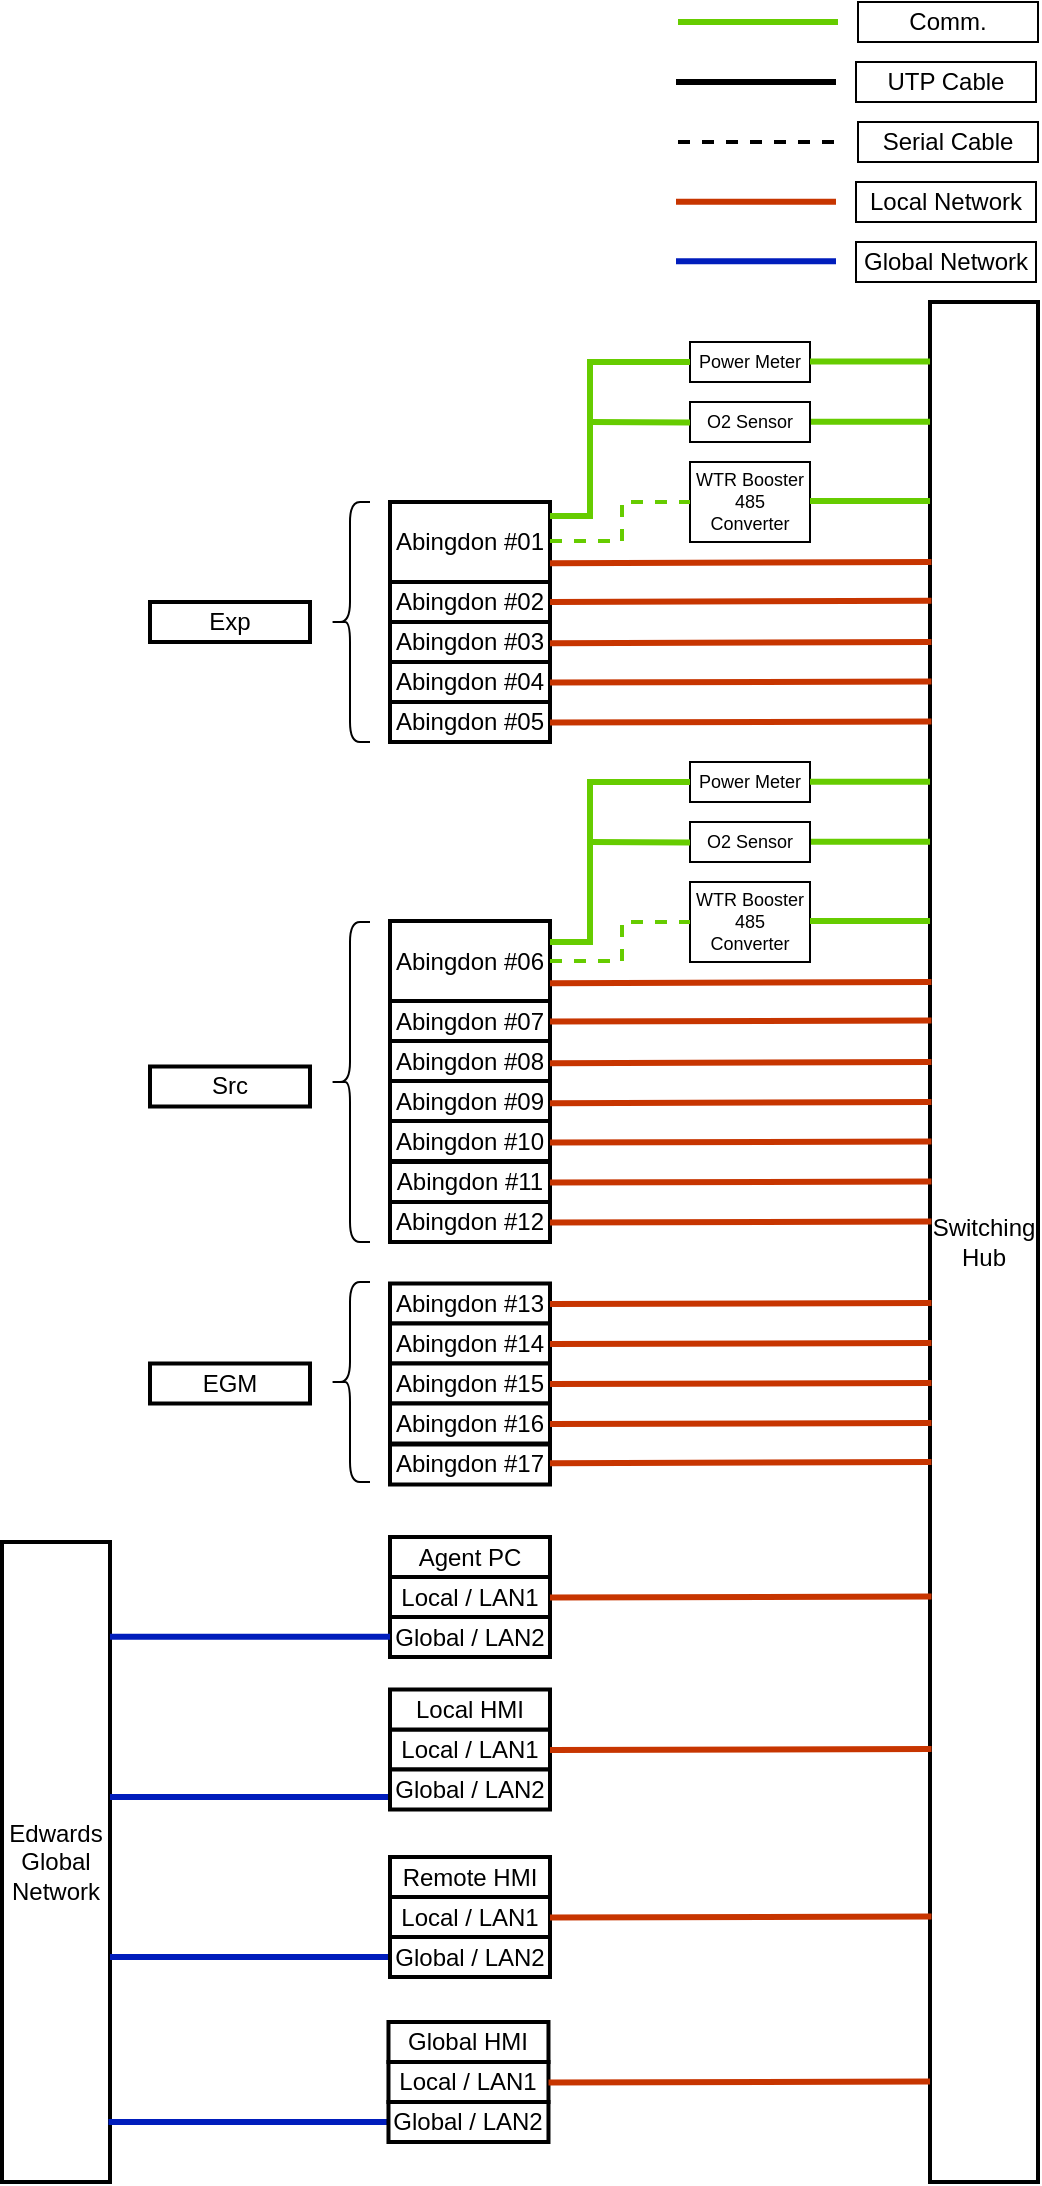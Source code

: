 <mxfile version="24.7.17" pages="2">
  <diagram name="페이지-1" id="kzO6x1yu76ksa8zeV7TI">
    <mxGraphModel dx="-229" dy="-399" grid="1" gridSize="10" guides="1" tooltips="1" connect="1" arrows="1" fold="1" page="1" pageScale="1" pageWidth="1654" pageHeight="1169" math="0" shadow="0">
      <root>
        <mxCell id="0" />
        <mxCell id="1" parent="0" />
        <mxCell id="k_ENy8BZx2bkTnkOwEz8-595" value="" style="endArrow=none;html=1;rounded=0;fillColor=#fa6800;strokeColor=#C73500;strokeWidth=3;" parent="1" edge="1">
          <mxGeometry width="50" height="50" relative="1" as="geometry">
            <mxPoint x="2057" y="1299.9" as="sourcePoint" />
            <mxPoint x="2137" y="1299.9" as="targetPoint" />
          </mxGeometry>
        </mxCell>
        <mxCell id="k_ENy8BZx2bkTnkOwEz8-596" value="Local Network" style="rounded=0;whiteSpace=wrap;html=1;" parent="1" vertex="1">
          <mxGeometry x="2147" y="1290" width="90" height="20" as="geometry" />
        </mxCell>
        <mxCell id="k_ENy8BZx2bkTnkOwEz8-597" value="Global Network" style="rounded=0;whiteSpace=wrap;html=1;" parent="1" vertex="1">
          <mxGeometry x="2147" y="1320" width="90" height="20" as="geometry" />
        </mxCell>
        <mxCell id="k_ENy8BZx2bkTnkOwEz8-598" value="" style="endArrow=none;html=1;rounded=0;fillColor=#0050ef;strokeColor=#001DBC;strokeWidth=3;" parent="1" edge="1">
          <mxGeometry width="50" height="50" relative="1" as="geometry">
            <mxPoint x="2057" y="1329.64" as="sourcePoint" />
            <mxPoint x="2137" y="1329.64" as="targetPoint" />
          </mxGeometry>
        </mxCell>
        <mxCell id="k_ENy8BZx2bkTnkOwEz8-628" value="Switching Hub" style="rounded=0;whiteSpace=wrap;html=1;align=center;verticalAlign=middle;strokeWidth=2;" parent="1" vertex="1">
          <mxGeometry x="2184" y="1350" width="54" height="940" as="geometry" />
        </mxCell>
        <mxCell id="k_ENy8BZx2bkTnkOwEz8-630" value="Local / LAN1" style="rounded=0;whiteSpace=wrap;html=1;align=center;verticalAlign=middle;strokeWidth=2;" parent="1" vertex="1">
          <mxGeometry x="1914" y="1987.5" width="80" height="20" as="geometry" />
        </mxCell>
        <mxCell id="k_ENy8BZx2bkTnkOwEz8-631" value="Global / LAN2" style="rounded=0;whiteSpace=wrap;html=1;align=center;verticalAlign=middle;strokeWidth=2;" parent="1" vertex="1">
          <mxGeometry x="1914" y="2007.5" width="80" height="20" as="geometry" />
        </mxCell>
        <mxCell id="k_ENy8BZx2bkTnkOwEz8-645" value="Edwards&lt;div&gt;Global&lt;br&gt;&lt;div&gt;Network&lt;/div&gt;&lt;/div&gt;" style="rounded=0;whiteSpace=wrap;html=1;align=center;verticalAlign=middle;strokeWidth=2;" parent="1" vertex="1">
          <mxGeometry x="1720" y="1970" width="54" height="320" as="geometry" />
        </mxCell>
        <mxCell id="k_ENy8BZx2bkTnkOwEz8-601" value="Abingdon #01" style="rounded=0;whiteSpace=wrap;html=1;strokeWidth=2;" parent="1" vertex="1">
          <mxGeometry x="1914" y="1450" width="80" height="40" as="geometry" />
        </mxCell>
        <mxCell id="k_ENy8BZx2bkTnkOwEz8-680" value="Abingdon #02" style="rounded=0;whiteSpace=wrap;html=1;strokeWidth=2;" parent="1" vertex="1">
          <mxGeometry x="1914" y="1490" width="80" height="20" as="geometry" />
        </mxCell>
        <mxCell id="k_ENy8BZx2bkTnkOwEz8-683" value="" style="endArrow=none;html=1;rounded=0;fillColor=#fa6800;strokeColor=#000000;strokeWidth=3;" parent="1" edge="1">
          <mxGeometry width="50" height="50" relative="1" as="geometry">
            <mxPoint x="2057" y="1240" as="sourcePoint" />
            <mxPoint x="2137" y="1240" as="targetPoint" />
          </mxGeometry>
        </mxCell>
        <mxCell id="k_ENy8BZx2bkTnkOwEz8-685" value="Abingdon #03" style="rounded=0;whiteSpace=wrap;html=1;strokeWidth=2;" parent="1" vertex="1">
          <mxGeometry x="1914" y="1510" width="80" height="20" as="geometry" />
        </mxCell>
        <mxCell id="k_ENy8BZx2bkTnkOwEz8-687" value="Abingdon #04" style="rounded=0;whiteSpace=wrap;html=1;strokeWidth=2;" parent="1" vertex="1">
          <mxGeometry x="1914" y="1530" width="80" height="20" as="geometry" />
        </mxCell>
        <mxCell id="k_ENy8BZx2bkTnkOwEz8-689" value="Abingdon #05" style="rounded=0;whiteSpace=wrap;html=1;strokeWidth=2;" parent="1" vertex="1">
          <mxGeometry x="1914" y="1550" width="80" height="20" as="geometry" />
        </mxCell>
        <mxCell id="k_ENy8BZx2bkTnkOwEz8-692" value="Abingdon #06" style="rounded=0;whiteSpace=wrap;html=1;strokeWidth=2;" parent="1" vertex="1">
          <mxGeometry x="1914" y="1659.5" width="80" height="40" as="geometry" />
        </mxCell>
        <mxCell id="k_ENy8BZx2bkTnkOwEz8-694" value="Abingdon #07" style="rounded=0;whiteSpace=wrap;html=1;strokeWidth=2;" parent="1" vertex="1">
          <mxGeometry x="1914" y="1699.5" width="80" height="20" as="geometry" />
        </mxCell>
        <mxCell id="k_ENy8BZx2bkTnkOwEz8-696" value="Abingdon #08" style="rounded=0;whiteSpace=wrap;html=1;strokeWidth=2;" parent="1" vertex="1">
          <mxGeometry x="1914" y="1719.5" width="80" height="20" as="geometry" />
        </mxCell>
        <mxCell id="k_ENy8BZx2bkTnkOwEz8-698" value="Abingdon #09" style="rounded=0;whiteSpace=wrap;html=1;strokeWidth=2;" parent="1" vertex="1">
          <mxGeometry x="1914" y="1739.5" width="80" height="20" as="geometry" />
        </mxCell>
        <mxCell id="k_ENy8BZx2bkTnkOwEz8-700" value="Abingdon #10" style="rounded=0;whiteSpace=wrap;html=1;strokeWidth=2;" parent="1" vertex="1">
          <mxGeometry x="1914" y="1759.5" width="80" height="20" as="geometry" />
        </mxCell>
        <mxCell id="k_ENy8BZx2bkTnkOwEz8-702" value="&lt;div&gt;WTR Booster&lt;/div&gt;485&lt;div&gt;Converter&lt;/div&gt;" style="rounded=0;whiteSpace=wrap;html=1;align=center;verticalAlign=middle;fontSize=9;" parent="1" vertex="1">
          <mxGeometry x="2064" y="1640" width="60" height="40" as="geometry" />
        </mxCell>
        <mxCell id="k_ENy8BZx2bkTnkOwEz8-714" value="Abingdon #11" style="rounded=0;whiteSpace=wrap;html=1;strokeWidth=2;" parent="1" vertex="1">
          <mxGeometry x="1914" y="1780" width="80" height="20" as="geometry" />
        </mxCell>
        <mxCell id="k_ENy8BZx2bkTnkOwEz8-716" value="Abingdon #12" style="rounded=0;whiteSpace=wrap;html=1;strokeWidth=2;" parent="1" vertex="1">
          <mxGeometry x="1914" y="1800" width="80" height="20" as="geometry" />
        </mxCell>
        <mxCell id="k_ENy8BZx2bkTnkOwEz8-720" value="UTP Cable" style="rounded=0;whiteSpace=wrap;html=1;" parent="1" vertex="1">
          <mxGeometry x="2147" y="1230" width="90" height="20" as="geometry" />
        </mxCell>
        <mxCell id="k_ENy8BZx2bkTnkOwEz8-721" value="" style="endArrow=none;html=1;rounded=0;fillColor=#fa6800;strokeColor=#000000;strokeWidth=2;dashed=1;" parent="1" edge="1">
          <mxGeometry width="50" height="50" relative="1" as="geometry">
            <mxPoint x="2058" y="1270" as="sourcePoint" />
            <mxPoint x="2138" y="1270" as="targetPoint" />
          </mxGeometry>
        </mxCell>
        <mxCell id="k_ENy8BZx2bkTnkOwEz8-722" value="Serial Cable" style="rounded=0;whiteSpace=wrap;html=1;" parent="1" vertex="1">
          <mxGeometry x="2148" y="1260" width="90" height="20" as="geometry" />
        </mxCell>
        <mxCell id="k_ENy8BZx2bkTnkOwEz8-726" value="Abingdon #13" style="rounded=0;whiteSpace=wrap;html=1;strokeWidth=2;" parent="1" vertex="1">
          <mxGeometry x="1914" y="1840.75" width="80" height="20" as="geometry" />
        </mxCell>
        <mxCell id="k_ENy8BZx2bkTnkOwEz8-728" value="Abingdon #14" style="rounded=0;whiteSpace=wrap;html=1;strokeWidth=2;" parent="1" vertex="1">
          <mxGeometry x="1914" y="1860.75" width="80" height="20" as="geometry" />
        </mxCell>
        <mxCell id="k_ENy8BZx2bkTnkOwEz8-730" value="Abingdon #15" style="rounded=0;whiteSpace=wrap;html=1;strokeWidth=2;" parent="1" vertex="1">
          <mxGeometry x="1914" y="1880.75" width="80" height="20" as="geometry" />
        </mxCell>
        <mxCell id="k_ENy8BZx2bkTnkOwEz8-732" value="Abingdon #16" style="rounded=0;whiteSpace=wrap;html=1;strokeWidth=2;" parent="1" vertex="1">
          <mxGeometry x="1914" y="1900.75" width="80" height="20" as="geometry" />
        </mxCell>
        <mxCell id="k_ENy8BZx2bkTnkOwEz8-734" value="Abingdon #17" style="rounded=0;whiteSpace=wrap;html=1;strokeWidth=2;" parent="1" vertex="1">
          <mxGeometry x="1914" y="1921.25" width="80" height="20" as="geometry" />
        </mxCell>
        <mxCell id="k_ENy8BZx2bkTnkOwEz8-783" style="rounded=0;orthogonalLoop=1;jettySize=auto;html=1;entryX=1.001;entryY=0.957;entryDx=0;entryDy=0;entryPerimeter=0;strokeColor=#001DBC;strokeWidth=3;align=center;verticalAlign=middle;fontFamily=Helvetica;fontSize=12;fontColor=default;labelBackgroundColor=default;endArrow=none;endFill=0;fillColor=#0050ef;" parent="1" edge="1">
          <mxGeometry relative="1" as="geometry">
            <mxPoint x="1914" y="2097.45" as="sourcePoint" />
            <mxPoint x="1774" y="2097.45" as="targetPoint" />
          </mxGeometry>
        </mxCell>
        <mxCell id="k_ENy8BZx2bkTnkOwEz8-784" style="rounded=0;orthogonalLoop=1;jettySize=auto;html=1;entryX=1.001;entryY=0.957;entryDx=0;entryDy=0;entryPerimeter=0;strokeColor=#001DBC;strokeWidth=3;align=center;verticalAlign=middle;fontFamily=Helvetica;fontSize=12;fontColor=default;labelBackgroundColor=default;endArrow=none;endFill=0;fillColor=#0050ef;" parent="1" edge="1">
          <mxGeometry relative="1" as="geometry">
            <mxPoint x="1914" y="2177.45" as="sourcePoint" />
            <mxPoint x="1774" y="2177.45" as="targetPoint" />
          </mxGeometry>
        </mxCell>
        <mxCell id="k_ENy8BZx2bkTnkOwEz8-785" style="rounded=0;orthogonalLoop=1;jettySize=auto;html=1;entryX=1.001;entryY=0.957;entryDx=0;entryDy=0;entryPerimeter=0;strokeColor=#001DBC;strokeWidth=3;align=center;verticalAlign=middle;fontFamily=Helvetica;fontSize=12;fontColor=default;labelBackgroundColor=default;endArrow=none;endFill=0;fillColor=#0050ef;" parent="1" edge="1">
          <mxGeometry relative="1" as="geometry">
            <mxPoint x="1914" y="2017.39" as="sourcePoint" />
            <mxPoint x="1774" y="2017.39" as="targetPoint" />
          </mxGeometry>
        </mxCell>
        <mxCell id="k_ENy8BZx2bkTnkOwEz8-788" value="Agent PC" style="rounded=0;whiteSpace=wrap;html=1;align=center;verticalAlign=middle;strokeWidth=2;" parent="1" vertex="1">
          <mxGeometry x="1914" y="1967.5" width="80" height="20" as="geometry" />
        </mxCell>
        <mxCell id="k_ENy8BZx2bkTnkOwEz8-789" value="Local / LAN1" style="rounded=0;whiteSpace=wrap;html=1;align=center;verticalAlign=middle;strokeWidth=2;" parent="1" vertex="1">
          <mxGeometry x="1914" y="2063.75" width="80" height="20" as="geometry" />
        </mxCell>
        <mxCell id="k_ENy8BZx2bkTnkOwEz8-790" value="Global / LAN2" style="rounded=0;whiteSpace=wrap;html=1;align=center;verticalAlign=middle;strokeWidth=2;" parent="1" vertex="1">
          <mxGeometry x="1914" y="2083.75" width="80" height="20" as="geometry" />
        </mxCell>
        <mxCell id="k_ENy8BZx2bkTnkOwEz8-791" value="Local HMI" style="rounded=0;whiteSpace=wrap;html=1;align=center;verticalAlign=middle;strokeWidth=2;" parent="1" vertex="1">
          <mxGeometry x="1914" y="2043.75" width="80" height="20" as="geometry" />
        </mxCell>
        <mxCell id="k_ENy8BZx2bkTnkOwEz8-792" value="Local / LAN1" style="rounded=0;whiteSpace=wrap;html=1;align=center;verticalAlign=middle;strokeWidth=2;" parent="1" vertex="1">
          <mxGeometry x="1914" y="2147.5" width="80" height="20" as="geometry" />
        </mxCell>
        <mxCell id="k_ENy8BZx2bkTnkOwEz8-793" value="Global / LAN2" style="rounded=0;whiteSpace=wrap;html=1;align=center;verticalAlign=middle;strokeWidth=2;" parent="1" vertex="1">
          <mxGeometry x="1914" y="2167.5" width="80" height="20" as="geometry" />
        </mxCell>
        <mxCell id="k_ENy8BZx2bkTnkOwEz8-794" value="Remote HMI" style="rounded=0;whiteSpace=wrap;html=1;align=center;verticalAlign=middle;strokeWidth=2;" parent="1" vertex="1">
          <mxGeometry x="1914" y="2127.5" width="80" height="20" as="geometry" />
        </mxCell>
        <mxCell id="k_ENy8BZx2bkTnkOwEz8-799" value="" style="shape=curlyBracket;whiteSpace=wrap;html=1;rounded=1;labelPosition=left;verticalLabelPosition=middle;align=right;verticalAlign=middle;" parent="1" vertex="1">
          <mxGeometry x="1884" y="1840" width="20" height="100" as="geometry" />
        </mxCell>
        <mxCell id="k_ENy8BZx2bkTnkOwEz8-800" value="Exp" style="rounded=0;whiteSpace=wrap;html=1;strokeWidth=2;" parent="1" vertex="1">
          <mxGeometry x="1794" y="1500" width="80" height="20" as="geometry" />
        </mxCell>
        <mxCell id="k_ENy8BZx2bkTnkOwEz8-801" value="" style="shape=curlyBracket;whiteSpace=wrap;html=1;rounded=1;labelPosition=left;verticalLabelPosition=middle;align=right;verticalAlign=middle;" parent="1" vertex="1">
          <mxGeometry x="1884" y="1660" width="20" height="160" as="geometry" />
        </mxCell>
        <mxCell id="k_ENy8BZx2bkTnkOwEz8-802" value="Src" style="rounded=0;whiteSpace=wrap;html=1;strokeWidth=2;" parent="1" vertex="1">
          <mxGeometry x="1794" y="1732.25" width="80" height="20" as="geometry" />
        </mxCell>
        <mxCell id="k_ENy8BZx2bkTnkOwEz8-803" value="" style="shape=curlyBracket;whiteSpace=wrap;html=1;rounded=1;labelPosition=left;verticalLabelPosition=middle;align=right;verticalAlign=middle;size=0.5;" parent="1" vertex="1">
          <mxGeometry x="1884" y="1450" width="20" height="120" as="geometry" />
        </mxCell>
        <mxCell id="k_ENy8BZx2bkTnkOwEz8-804" value="EGM" style="rounded=0;whiteSpace=wrap;html=1;strokeWidth=2;" parent="1" vertex="1">
          <mxGeometry x="1794" y="1880.75" width="80" height="20" as="geometry" />
        </mxCell>
        <mxCell id="k_ENy8BZx2bkTnkOwEz8-808" style="rounded=0;orthogonalLoop=1;jettySize=auto;html=1;entryX=0.014;entryY=0.113;entryDx=0;entryDy=0;entryPerimeter=0;endArrow=none;endFill=0;strokeColor=#C73500;strokeWidth=3;align=center;verticalAlign=middle;fontFamily=Helvetica;fontSize=11;fontColor=default;labelBackgroundColor=default;fillColor=#fa6800;" parent="1" edge="1">
          <mxGeometry relative="1" as="geometry">
            <mxPoint x="1994" y="1480.603" as="sourcePoint" />
            <mxPoint x="2184.756" y="1480.0" as="targetPoint" />
          </mxGeometry>
        </mxCell>
        <mxCell id="k_ENy8BZx2bkTnkOwEz8-809" style="rounded=0;orthogonalLoop=1;jettySize=auto;html=1;entryX=0.014;entryY=0.113;entryDx=0;entryDy=0;entryPerimeter=0;endArrow=none;endFill=0;strokeColor=#C73500;strokeWidth=3;align=center;verticalAlign=middle;fontFamily=Helvetica;fontSize=11;fontColor=default;labelBackgroundColor=default;fillColor=#fa6800;" parent="1" edge="1">
          <mxGeometry relative="1" as="geometry">
            <mxPoint x="1994" y="1500.003" as="sourcePoint" />
            <mxPoint x="2184.756" y="1499.4" as="targetPoint" />
          </mxGeometry>
        </mxCell>
        <mxCell id="k_ENy8BZx2bkTnkOwEz8-810" style="rounded=0;orthogonalLoop=1;jettySize=auto;html=1;entryX=0.014;entryY=0.113;entryDx=0;entryDy=0;entryPerimeter=0;endArrow=none;endFill=0;strokeColor=#C73500;strokeWidth=3;align=center;verticalAlign=middle;fontFamily=Helvetica;fontSize=11;fontColor=default;labelBackgroundColor=default;fillColor=#fa6800;" parent="1" edge="1">
          <mxGeometry relative="1" as="geometry">
            <mxPoint x="1994" y="1520.603" as="sourcePoint" />
            <mxPoint x="2184.756" y="1520.0" as="targetPoint" />
          </mxGeometry>
        </mxCell>
        <mxCell id="k_ENy8BZx2bkTnkOwEz8-811" style="rounded=0;orthogonalLoop=1;jettySize=auto;html=1;entryX=0.014;entryY=0.113;entryDx=0;entryDy=0;entryPerimeter=0;endArrow=none;endFill=0;strokeColor=#C73500;strokeWidth=3;align=center;verticalAlign=middle;fontFamily=Helvetica;fontSize=11;fontColor=default;labelBackgroundColor=default;fillColor=#fa6800;" parent="1" edge="1">
          <mxGeometry relative="1" as="geometry">
            <mxPoint x="1994" y="1540.303" as="sourcePoint" />
            <mxPoint x="2184.756" y="1539.7" as="targetPoint" />
          </mxGeometry>
        </mxCell>
        <mxCell id="k_ENy8BZx2bkTnkOwEz8-812" style="rounded=0;orthogonalLoop=1;jettySize=auto;html=1;entryX=0.014;entryY=0.113;entryDx=0;entryDy=0;entryPerimeter=0;endArrow=none;endFill=0;strokeColor=#C73500;strokeWidth=3;align=center;verticalAlign=middle;fontFamily=Helvetica;fontSize=11;fontColor=default;labelBackgroundColor=default;fillColor=#fa6800;" parent="1" edge="1">
          <mxGeometry relative="1" as="geometry">
            <mxPoint x="1994" y="1560.303" as="sourcePoint" />
            <mxPoint x="2184.756" y="1559.7" as="targetPoint" />
          </mxGeometry>
        </mxCell>
        <mxCell id="k_ENy8BZx2bkTnkOwEz8-815" style="rounded=0;orthogonalLoop=1;jettySize=auto;html=1;entryX=0.014;entryY=0.113;entryDx=0;entryDy=0;entryPerimeter=0;endArrow=none;endFill=0;strokeColor=#C73500;strokeWidth=3;align=center;verticalAlign=middle;fontFamily=Helvetica;fontSize=11;fontColor=default;labelBackgroundColor=default;fillColor=#fa6800;" parent="1" edge="1">
          <mxGeometry relative="1" as="geometry">
            <mxPoint x="1994.0" y="1690.603" as="sourcePoint" />
            <mxPoint x="2184.756" y="1690.0" as="targetPoint" />
          </mxGeometry>
        </mxCell>
        <mxCell id="k_ENy8BZx2bkTnkOwEz8-816" style="rounded=0;orthogonalLoop=1;jettySize=auto;html=1;entryX=0.014;entryY=0.113;entryDx=0;entryDy=0;entryPerimeter=0;endArrow=none;endFill=0;strokeColor=#C73500;strokeWidth=3;align=center;verticalAlign=middle;fontFamily=Helvetica;fontSize=11;fontColor=default;labelBackgroundColor=default;fillColor=#fa6800;" parent="1" edge="1">
          <mxGeometry relative="1" as="geometry">
            <mxPoint x="1994.0" y="1709.803" as="sourcePoint" />
            <mxPoint x="2184.756" y="1709.2" as="targetPoint" />
          </mxGeometry>
        </mxCell>
        <mxCell id="k_ENy8BZx2bkTnkOwEz8-817" style="rounded=0;orthogonalLoop=1;jettySize=auto;html=1;entryX=0.014;entryY=0.113;entryDx=0;entryDy=0;entryPerimeter=0;endArrow=none;endFill=0;strokeColor=#C73500;strokeWidth=3;align=center;verticalAlign=middle;fontFamily=Helvetica;fontSize=11;fontColor=default;labelBackgroundColor=default;fillColor=#fa6800;" parent="1" edge="1">
          <mxGeometry relative="1" as="geometry">
            <mxPoint x="1994.0" y="1730.603" as="sourcePoint" />
            <mxPoint x="2184.756" y="1730.0" as="targetPoint" />
          </mxGeometry>
        </mxCell>
        <mxCell id="k_ENy8BZx2bkTnkOwEz8-818" style="rounded=0;orthogonalLoop=1;jettySize=auto;html=1;entryX=0.014;entryY=0.113;entryDx=0;entryDy=0;entryPerimeter=0;endArrow=none;endFill=0;strokeColor=#C73500;strokeWidth=3;align=center;verticalAlign=middle;fontFamily=Helvetica;fontSize=11;fontColor=default;labelBackgroundColor=default;fillColor=#fa6800;" parent="1" edge="1">
          <mxGeometry relative="1" as="geometry">
            <mxPoint x="1994" y="1750.603" as="sourcePoint" />
            <mxPoint x="2184.756" y="1750.0" as="targetPoint" />
          </mxGeometry>
        </mxCell>
        <mxCell id="k_ENy8BZx2bkTnkOwEz8-819" style="rounded=0;orthogonalLoop=1;jettySize=auto;html=1;entryX=0.014;entryY=0.113;entryDx=0;entryDy=0;entryPerimeter=0;endArrow=none;endFill=0;strokeColor=#C73500;strokeWidth=3;align=center;verticalAlign=middle;fontFamily=Helvetica;fontSize=11;fontColor=default;labelBackgroundColor=default;fillColor=#fa6800;" parent="1" edge="1">
          <mxGeometry relative="1" as="geometry">
            <mxPoint x="1994.0" y="1770.303" as="sourcePoint" />
            <mxPoint x="2184.756" y="1769.7" as="targetPoint" />
          </mxGeometry>
        </mxCell>
        <mxCell id="k_ENy8BZx2bkTnkOwEz8-823" style="rounded=0;orthogonalLoop=1;jettySize=auto;html=1;entryX=0.014;entryY=0.113;entryDx=0;entryDy=0;entryPerimeter=0;endArrow=none;endFill=0;strokeColor=#C73500;strokeWidth=3;align=center;verticalAlign=middle;fontFamily=Helvetica;fontSize=11;fontColor=default;labelBackgroundColor=default;fillColor=#fa6800;" parent="1" edge="1">
          <mxGeometry relative="1" as="geometry">
            <mxPoint x="1994" y="1790.303" as="sourcePoint" />
            <mxPoint x="2184.756" y="1789.7" as="targetPoint" />
          </mxGeometry>
        </mxCell>
        <mxCell id="k_ENy8BZx2bkTnkOwEz8-824" style="rounded=0;orthogonalLoop=1;jettySize=auto;html=1;entryX=0.014;entryY=0.113;entryDx=0;entryDy=0;entryPerimeter=0;endArrow=none;endFill=0;strokeColor=#C73500;strokeWidth=3;align=center;verticalAlign=middle;fontFamily=Helvetica;fontSize=11;fontColor=default;labelBackgroundColor=default;fillColor=#fa6800;" parent="1" edge="1">
          <mxGeometry relative="1" as="geometry">
            <mxPoint x="1994.0" y="1810.303" as="sourcePoint" />
            <mxPoint x="2184.756" y="1809.7" as="targetPoint" />
          </mxGeometry>
        </mxCell>
        <mxCell id="k_ENy8BZx2bkTnkOwEz8-825" style="rounded=0;orthogonalLoop=1;jettySize=auto;html=1;entryX=0.014;entryY=0.113;entryDx=0;entryDy=0;entryPerimeter=0;endArrow=none;endFill=0;strokeColor=#C73500;strokeWidth=3;align=center;verticalAlign=middle;fontFamily=Helvetica;fontSize=11;fontColor=default;labelBackgroundColor=default;fillColor=#fa6800;" parent="1" edge="1">
          <mxGeometry relative="1" as="geometry">
            <mxPoint x="1994.0" y="1851.053" as="sourcePoint" />
            <mxPoint x="2184.756" y="1850.45" as="targetPoint" />
          </mxGeometry>
        </mxCell>
        <mxCell id="k_ENy8BZx2bkTnkOwEz8-826" style="rounded=0;orthogonalLoop=1;jettySize=auto;html=1;entryX=0.014;entryY=0.113;entryDx=0;entryDy=0;entryPerimeter=0;endArrow=none;endFill=0;strokeColor=#C73500;strokeWidth=3;align=center;verticalAlign=middle;fontFamily=Helvetica;fontSize=11;fontColor=default;labelBackgroundColor=default;fillColor=#fa6800;" parent="1" edge="1">
          <mxGeometry relative="1" as="geometry">
            <mxPoint x="1994" y="1871.053" as="sourcePoint" />
            <mxPoint x="2184.756" y="1870.45" as="targetPoint" />
          </mxGeometry>
        </mxCell>
        <mxCell id="k_ENy8BZx2bkTnkOwEz8-827" style="rounded=0;orthogonalLoop=1;jettySize=auto;html=1;entryX=0.014;entryY=0.113;entryDx=0;entryDy=0;entryPerimeter=0;endArrow=none;endFill=0;strokeColor=#C73500;strokeWidth=3;align=center;verticalAlign=middle;fontFamily=Helvetica;fontSize=11;fontColor=default;labelBackgroundColor=default;fillColor=#fa6800;" parent="1" edge="1">
          <mxGeometry relative="1" as="geometry">
            <mxPoint x="1994.0" y="1891.053" as="sourcePoint" />
            <mxPoint x="2184.756" y="1890.45" as="targetPoint" />
          </mxGeometry>
        </mxCell>
        <mxCell id="k_ENy8BZx2bkTnkOwEz8-828" style="rounded=0;orthogonalLoop=1;jettySize=auto;html=1;entryX=0.014;entryY=0.113;entryDx=0;entryDy=0;entryPerimeter=0;endArrow=none;endFill=0;strokeColor=#C73500;strokeWidth=3;align=center;verticalAlign=middle;fontFamily=Helvetica;fontSize=11;fontColor=default;labelBackgroundColor=default;fillColor=#fa6800;" parent="1" edge="1">
          <mxGeometry relative="1" as="geometry">
            <mxPoint x="1994" y="1911.053" as="sourcePoint" />
            <mxPoint x="2184.756" y="1910.45" as="targetPoint" />
          </mxGeometry>
        </mxCell>
        <mxCell id="k_ENy8BZx2bkTnkOwEz8-829" style="rounded=0;orthogonalLoop=1;jettySize=auto;html=1;entryX=0.014;entryY=0.113;entryDx=0;entryDy=0;entryPerimeter=0;endArrow=none;endFill=0;strokeColor=#C73500;strokeWidth=3;align=center;verticalAlign=middle;fontFamily=Helvetica;fontSize=11;fontColor=default;labelBackgroundColor=default;fillColor=#fa6800;" parent="1" edge="1">
          <mxGeometry relative="1" as="geometry">
            <mxPoint x="1994" y="1930.603" as="sourcePoint" />
            <mxPoint x="2184.756" y="1930.0" as="targetPoint" />
          </mxGeometry>
        </mxCell>
        <mxCell id="k_ENy8BZx2bkTnkOwEz8-830" style="rounded=0;orthogonalLoop=1;jettySize=auto;html=1;entryX=0.014;entryY=0.113;entryDx=0;entryDy=0;entryPerimeter=0;endArrow=none;endFill=0;strokeColor=#C73500;strokeWidth=3;align=center;verticalAlign=middle;fontFamily=Helvetica;fontSize=11;fontColor=default;labelBackgroundColor=default;fillColor=#fa6800;" parent="1" edge="1">
          <mxGeometry relative="1" as="geometry">
            <mxPoint x="1994.0" y="1997.803" as="sourcePoint" />
            <mxPoint x="2184.756" y="1997.2" as="targetPoint" />
          </mxGeometry>
        </mxCell>
        <mxCell id="k_ENy8BZx2bkTnkOwEz8-831" style="rounded=0;orthogonalLoop=1;jettySize=auto;html=1;entryX=0.014;entryY=0.113;entryDx=0;entryDy=0;entryPerimeter=0;endArrow=none;endFill=0;strokeColor=#C73500;strokeWidth=3;align=center;verticalAlign=middle;fontFamily=Helvetica;fontSize=11;fontColor=default;labelBackgroundColor=default;fillColor=#fa6800;" parent="1" edge="1">
          <mxGeometry relative="1" as="geometry">
            <mxPoint x="1994.0" y="2074.053" as="sourcePoint" />
            <mxPoint x="2184.756" y="2073.45" as="targetPoint" />
          </mxGeometry>
        </mxCell>
        <mxCell id="k_ENy8BZx2bkTnkOwEz8-832" style="rounded=0;orthogonalLoop=1;jettySize=auto;html=1;entryX=0.014;entryY=0.113;entryDx=0;entryDy=0;entryPerimeter=0;endArrow=none;endFill=0;strokeColor=#C73500;strokeWidth=3;align=center;verticalAlign=middle;fontFamily=Helvetica;fontSize=11;fontColor=default;labelBackgroundColor=default;fillColor=#fa6800;" parent="1" edge="1">
          <mxGeometry relative="1" as="geometry">
            <mxPoint x="1994.0" y="2157.803" as="sourcePoint" />
            <mxPoint x="2184.756" y="2157.2" as="targetPoint" />
          </mxGeometry>
        </mxCell>
        <mxCell id="zA2F_SUeZk3tbaWahr0A-3" value="Power Meter" style="rounded=0;whiteSpace=wrap;html=1;align=center;verticalAlign=middle;fontSize=9;" parent="1" vertex="1">
          <mxGeometry x="2064" y="1580" width="60" height="20" as="geometry" />
        </mxCell>
        <mxCell id="zA2F_SUeZk3tbaWahr0A-14" value="Power Meter" style="rounded=0;whiteSpace=wrap;html=1;align=center;verticalAlign=middle;fontSize=9;" parent="1" vertex="1">
          <mxGeometry x="2064" y="1370" width="60" height="20" as="geometry" />
        </mxCell>
        <mxCell id="zA2F_SUeZk3tbaWahr0A-15" style="rounded=0;orthogonalLoop=1;jettySize=auto;html=1;endArrow=none;endFill=0;entryX=-0.009;entryY=0.025;entryDx=0;entryDy=0;entryPerimeter=0;strokeColor=#66CC00;strokeWidth=3;align=center;verticalAlign=middle;fontFamily=Helvetica;fontSize=11;fontColor=default;labelBackgroundColor=default;fillColor=#fa6800;" parent="1" edge="1">
          <mxGeometry relative="1" as="geometry">
            <mxPoint x="2124" y="1379.8" as="sourcePoint" />
            <mxPoint x="2184" y="1379.8" as="targetPoint" />
          </mxGeometry>
        </mxCell>
        <mxCell id="zA2F_SUeZk3tbaWahr0A-16" style="edgeStyle=orthogonalEdgeStyle;rounded=0;orthogonalLoop=1;jettySize=auto;html=1;entryX=0;entryY=0.5;entryDx=0;entryDy=0;strokeColor=#66CC00;align=center;verticalAlign=middle;fontFamily=Helvetica;fontSize=11;fontColor=default;labelBackgroundColor=default;endArrow=none;endFill=0;strokeWidth=3;exitX=1.001;exitY=0.188;exitDx=0;exitDy=0;fillColor=#fa6800;exitPerimeter=0;" parent="1" target="zA2F_SUeZk3tbaWahr0A-14" edge="1">
          <mxGeometry relative="1" as="geometry">
            <mxPoint x="1994" y="1457" as="sourcePoint" />
            <mxPoint x="2064" y="1393.5" as="targetPoint" />
            <Array as="points">
              <mxPoint x="2014" y="1457" />
              <mxPoint x="2014" y="1380" />
            </Array>
          </mxGeometry>
        </mxCell>
        <mxCell id="zA2F_SUeZk3tbaWahr0A-17" value="" style="endArrow=none;html=1;rounded=0;fillColor=#fa6800;strokeColor=#66CC00;strokeWidth=3;" parent="1" edge="1">
          <mxGeometry width="50" height="50" relative="1" as="geometry">
            <mxPoint x="2058" y="1210" as="sourcePoint" />
            <mxPoint x="2138" y="1210" as="targetPoint" />
          </mxGeometry>
        </mxCell>
        <mxCell id="zA2F_SUeZk3tbaWahr0A-18" value="Comm." style="rounded=0;whiteSpace=wrap;html=1;" parent="1" vertex="1">
          <mxGeometry x="2148" y="1200" width="90" height="20" as="geometry" />
        </mxCell>
        <mxCell id="zA2F_SUeZk3tbaWahr0A-20" style="edgeStyle=orthogonalEdgeStyle;rounded=0;orthogonalLoop=1;jettySize=auto;html=1;entryX=0;entryY=0.5;entryDx=0;entryDy=0;dashed=1;strokeColor=#66CC00;align=center;verticalAlign=middle;fontFamily=Helvetica;fontSize=11;fontColor=default;labelBackgroundColor=default;endArrow=none;endFill=0;strokeWidth=2;exitX=1;exitY=0.5;exitDx=0;exitDy=0;" parent="1" target="k_ENy8BZx2bkTnkOwEz8-702" edge="1">
          <mxGeometry relative="1" as="geometry">
            <mxPoint x="1994" y="1679.5" as="sourcePoint" />
            <Array as="points">
              <mxPoint x="2030" y="1680" />
              <mxPoint x="2030" y="1660" />
            </Array>
            <mxPoint x="2064" y="1614.5" as="targetPoint" />
          </mxGeometry>
        </mxCell>
        <mxCell id="zA2F_SUeZk3tbaWahr0A-22" style="rounded=0;orthogonalLoop=1;jettySize=auto;html=1;endArrow=none;endFill=0;entryX=-0.009;entryY=0.025;entryDx=0;entryDy=0;entryPerimeter=0;strokeColor=#66CC00;strokeWidth=3;align=center;verticalAlign=middle;fontFamily=Helvetica;fontSize=11;fontColor=default;labelBackgroundColor=default;fillColor=#fa6800;" parent="1" edge="1">
          <mxGeometry relative="1" as="geometry">
            <mxPoint x="2124" y="1659.5" as="sourcePoint" />
            <mxPoint x="2184" y="1659.5" as="targetPoint" />
          </mxGeometry>
        </mxCell>
        <mxCell id="zA2F_SUeZk3tbaWahr0A-23" style="rounded=0;orthogonalLoop=1;jettySize=auto;html=1;endArrow=none;endFill=0;entryX=-0.009;entryY=0.025;entryDx=0;entryDy=0;entryPerimeter=0;strokeColor=#66CC00;strokeWidth=3;align=center;verticalAlign=middle;fontFamily=Helvetica;fontSize=11;fontColor=default;labelBackgroundColor=default;fillColor=#fa6800;" parent="1" edge="1">
          <mxGeometry relative="1" as="geometry">
            <mxPoint x="2124" y="1619.88" as="sourcePoint" />
            <mxPoint x="2184" y="1619.88" as="targetPoint" />
          </mxGeometry>
        </mxCell>
        <mxCell id="zA2F_SUeZk3tbaWahr0A-24" style="rounded=0;orthogonalLoop=1;jettySize=auto;html=1;endArrow=none;endFill=0;entryX=-0.009;entryY=0.025;entryDx=0;entryDy=0;entryPerimeter=0;strokeColor=#66CC00;strokeWidth=3;align=center;verticalAlign=middle;fontFamily=Helvetica;fontSize=11;fontColor=default;labelBackgroundColor=default;fillColor=#fa6800;" parent="1" edge="1">
          <mxGeometry relative="1" as="geometry">
            <mxPoint x="2124" y="1589.86" as="sourcePoint" />
            <mxPoint x="2184" y="1589.86" as="targetPoint" />
          </mxGeometry>
        </mxCell>
        <mxCell id="zA2F_SUeZk3tbaWahr0A-25" style="edgeStyle=orthogonalEdgeStyle;rounded=0;orthogonalLoop=1;jettySize=auto;html=1;entryX=0;entryY=0.5;entryDx=0;entryDy=0;strokeColor=#66CC00;align=center;verticalAlign=middle;fontFamily=Helvetica;fontSize=11;fontColor=default;labelBackgroundColor=default;endArrow=none;endFill=0;strokeWidth=3;fillColor=#fa6800;" parent="1" edge="1">
          <mxGeometry relative="1" as="geometry">
            <mxPoint x="1994" y="1670" as="sourcePoint" />
            <mxPoint x="2064" y="1590" as="targetPoint" />
            <Array as="points">
              <mxPoint x="1994" y="1670" />
              <mxPoint x="2014" y="1670" />
              <mxPoint x="2014" y="1590" />
            </Array>
          </mxGeometry>
        </mxCell>
        <mxCell id="chCL6Y-vL2Tz6MJhcF-L-2" style="rounded=0;orthogonalLoop=1;jettySize=auto;html=1;entryX=1.001;entryY=0.957;entryDx=0;entryDy=0;entryPerimeter=0;strokeColor=#001DBC;strokeWidth=3;align=center;verticalAlign=middle;fontFamily=Helvetica;fontSize=12;fontColor=default;labelBackgroundColor=default;endArrow=none;endFill=0;fillColor=#0050ef;" parent="1" edge="1">
          <mxGeometry relative="1" as="geometry">
            <mxPoint x="1913.24" y="2259.95" as="sourcePoint" />
            <mxPoint x="1773.24" y="2259.95" as="targetPoint" />
          </mxGeometry>
        </mxCell>
        <mxCell id="chCL6Y-vL2Tz6MJhcF-L-4" value="Local / LAN1" style="rounded=0;whiteSpace=wrap;html=1;align=center;verticalAlign=middle;strokeWidth=2;" parent="1" vertex="1">
          <mxGeometry x="1913.24" y="2230" width="80" height="20" as="geometry" />
        </mxCell>
        <mxCell id="chCL6Y-vL2Tz6MJhcF-L-5" value="Global / LAN2" style="rounded=0;whiteSpace=wrap;html=1;align=center;verticalAlign=middle;strokeWidth=2;" parent="1" vertex="1">
          <mxGeometry x="1913.24" y="2250" width="80" height="20" as="geometry" />
        </mxCell>
        <mxCell id="chCL6Y-vL2Tz6MJhcF-L-6" value="Global HMI" style="rounded=0;whiteSpace=wrap;html=1;align=center;verticalAlign=middle;strokeWidth=2;" parent="1" vertex="1">
          <mxGeometry x="1913.24" y="2210" width="80" height="20" as="geometry" />
        </mxCell>
        <mxCell id="chCL6Y-vL2Tz6MJhcF-L-7" style="rounded=0;orthogonalLoop=1;jettySize=auto;html=1;entryX=0.014;entryY=0.113;entryDx=0;entryDy=0;entryPerimeter=0;endArrow=none;endFill=0;strokeColor=#C73500;strokeWidth=3;align=center;verticalAlign=middle;fontFamily=Helvetica;fontSize=11;fontColor=default;labelBackgroundColor=default;fillColor=#fa6800;" parent="1" edge="1">
          <mxGeometry relative="1" as="geometry">
            <mxPoint x="1993.24" y="2240.303" as="sourcePoint" />
            <mxPoint x="2183.996" y="2239.7" as="targetPoint" />
          </mxGeometry>
        </mxCell>
        <mxCell id="hQhZlZ4BQL-00f2MB_eB-1" value="O2 Sensor" style="rounded=0;whiteSpace=wrap;html=1;align=center;verticalAlign=middle;fontSize=9;" parent="1" vertex="1">
          <mxGeometry x="2064" y="1610" width="60" height="20" as="geometry" />
        </mxCell>
        <mxCell id="hQhZlZ4BQL-00f2MB_eB-3" style="edgeStyle=orthogonalEdgeStyle;shape=connector;rounded=0;orthogonalLoop=1;jettySize=auto;html=1;strokeColor=#66CC00;strokeWidth=3;align=center;verticalAlign=middle;fontFamily=Helvetica;fontSize=11;fontColor=default;labelBackgroundColor=default;endArrow=none;endFill=0;endSize=0;startSize=0;fillColor=#fa6800;" parent="1" edge="1">
          <mxGeometry relative="1" as="geometry">
            <mxPoint x="2014" y="1620" as="targetPoint" />
            <mxPoint x="2064" y="1620.22" as="sourcePoint" />
            <Array as="points">
              <mxPoint x="2014" y="1620" />
            </Array>
          </mxGeometry>
        </mxCell>
        <mxCell id="hQhZlZ4BQL-00f2MB_eB-6" value="&lt;div&gt;WTR Booster&lt;/div&gt;485&lt;div&gt;Converter&lt;/div&gt;" style="rounded=0;whiteSpace=wrap;html=1;align=center;verticalAlign=middle;fontSize=9;" parent="1" vertex="1">
          <mxGeometry x="2064" y="1430" width="60" height="40" as="geometry" />
        </mxCell>
        <mxCell id="hQhZlZ4BQL-00f2MB_eB-7" style="edgeStyle=orthogonalEdgeStyle;rounded=0;orthogonalLoop=1;jettySize=auto;html=1;entryX=0;entryY=0.5;entryDx=0;entryDy=0;dashed=1;strokeColor=#66CC00;align=center;verticalAlign=middle;fontFamily=Helvetica;fontSize=11;fontColor=default;labelBackgroundColor=default;endArrow=none;endFill=0;strokeWidth=2;exitX=1;exitY=0.5;exitDx=0;exitDy=0;" parent="1" target="hQhZlZ4BQL-00f2MB_eB-6" edge="1">
          <mxGeometry relative="1" as="geometry">
            <mxPoint x="1994" y="1469.5" as="sourcePoint" />
            <Array as="points">
              <mxPoint x="2030" y="1470" />
              <mxPoint x="2030" y="1450" />
            </Array>
            <mxPoint x="2064" y="1404.5" as="targetPoint" />
          </mxGeometry>
        </mxCell>
        <mxCell id="hQhZlZ4BQL-00f2MB_eB-8" style="rounded=0;orthogonalLoop=1;jettySize=auto;html=1;endArrow=none;endFill=0;entryX=-0.009;entryY=0.025;entryDx=0;entryDy=0;entryPerimeter=0;strokeColor=#66CC00;strokeWidth=3;align=center;verticalAlign=middle;fontFamily=Helvetica;fontSize=11;fontColor=default;labelBackgroundColor=default;fillColor=#fa6800;" parent="1" edge="1">
          <mxGeometry relative="1" as="geometry">
            <mxPoint x="2124" y="1449.5" as="sourcePoint" />
            <mxPoint x="2184" y="1449.5" as="targetPoint" />
          </mxGeometry>
        </mxCell>
        <mxCell id="hQhZlZ4BQL-00f2MB_eB-9" style="rounded=0;orthogonalLoop=1;jettySize=auto;html=1;endArrow=none;endFill=0;entryX=-0.009;entryY=0.025;entryDx=0;entryDy=0;entryPerimeter=0;strokeColor=#66CC00;strokeWidth=3;align=center;verticalAlign=middle;fontFamily=Helvetica;fontSize=11;fontColor=default;labelBackgroundColor=default;fillColor=#fa6800;" parent="1" edge="1">
          <mxGeometry relative="1" as="geometry">
            <mxPoint x="2124" y="1409.88" as="sourcePoint" />
            <mxPoint x="2184" y="1409.88" as="targetPoint" />
          </mxGeometry>
        </mxCell>
        <mxCell id="hQhZlZ4BQL-00f2MB_eB-10" value="O2 Sensor" style="rounded=0;whiteSpace=wrap;html=1;align=center;verticalAlign=middle;fontSize=9;" parent="1" vertex="1">
          <mxGeometry x="2064" y="1400" width="60" height="20" as="geometry" />
        </mxCell>
        <mxCell id="hQhZlZ4BQL-00f2MB_eB-11" style="edgeStyle=orthogonalEdgeStyle;shape=connector;rounded=0;orthogonalLoop=1;jettySize=auto;html=1;strokeColor=#66CC00;strokeWidth=3;align=center;verticalAlign=middle;fontFamily=Helvetica;fontSize=11;fontColor=default;labelBackgroundColor=default;endArrow=none;endFill=0;endSize=0;startSize=0;fillColor=#fa6800;" parent="1" edge="1">
          <mxGeometry relative="1" as="geometry">
            <mxPoint x="2014" y="1410" as="targetPoint" />
            <mxPoint x="2064" y="1410.22" as="sourcePoint" />
            <Array as="points">
              <mxPoint x="2014" y="1410" />
            </Array>
          </mxGeometry>
        </mxCell>
      </root>
    </mxGraphModel>
  </diagram>
  <diagram id="duiHq75pGyq2Twg4-pz_" name="페이지-2">
    <mxGraphModel dx="-229" dy="-399" grid="1" gridSize="10" guides="1" tooltips="1" connect="1" arrows="1" fold="1" page="1" pageScale="1" pageWidth="1654" pageHeight="1169" math="0" shadow="0">
      <root>
        <mxCell id="0" />
        <mxCell id="1" parent="0" />
        <mxCell id="4QKtYnd18SaI9p_1ZB3N-94" value="" style="rounded=0;whiteSpace=wrap;html=1;strokeWidth=4;strokeColor=#FF0000;" vertex="1" parent="1">
          <mxGeometry x="2700" y="1960" width="330" height="70" as="geometry" />
        </mxCell>
        <mxCell id="4QKtYnd18SaI9p_1ZB3N-1" value="" style="endArrow=none;html=1;rounded=0;fillColor=#fa6800;strokeColor=#C73500;strokeWidth=3;" edge="1" parent="1">
          <mxGeometry width="50" height="50" relative="1" as="geometry">
            <mxPoint x="3057" y="1299.9" as="sourcePoint" />
            <mxPoint x="3137" y="1299.9" as="targetPoint" />
          </mxGeometry>
        </mxCell>
        <mxCell id="4QKtYnd18SaI9p_1ZB3N-2" value="Local Network" style="rounded=0;whiteSpace=wrap;html=1;" vertex="1" parent="1">
          <mxGeometry x="3147" y="1290" width="90" height="20" as="geometry" />
        </mxCell>
        <mxCell id="4QKtYnd18SaI9p_1ZB3N-3" value="Global Network" style="rounded=0;whiteSpace=wrap;html=1;" vertex="1" parent="1">
          <mxGeometry x="3147" y="1320" width="90" height="20" as="geometry" />
        </mxCell>
        <mxCell id="4QKtYnd18SaI9p_1ZB3N-4" value="" style="endArrow=none;html=1;rounded=0;fillColor=#0050ef;strokeColor=#001DBC;strokeWidth=3;" edge="1" parent="1">
          <mxGeometry width="50" height="50" relative="1" as="geometry">
            <mxPoint x="3057" y="1329.64" as="sourcePoint" />
            <mxPoint x="3137" y="1329.64" as="targetPoint" />
          </mxGeometry>
        </mxCell>
        <mxCell id="4QKtYnd18SaI9p_1ZB3N-5" value="Switching Hub" style="rounded=0;whiteSpace=wrap;html=1;align=center;verticalAlign=middle;strokeWidth=2;" vertex="1" parent="1">
          <mxGeometry x="3184" y="1350" width="54" height="850" as="geometry" />
        </mxCell>
        <mxCell id="4QKtYnd18SaI9p_1ZB3N-6" value="Local / LAN1" style="rounded=0;whiteSpace=wrap;html=1;align=center;verticalAlign=middle;strokeWidth=2;" vertex="1" parent="1">
          <mxGeometry x="2914" y="1987.5" width="80" height="20" as="geometry" />
        </mxCell>
        <mxCell id="4QKtYnd18SaI9p_1ZB3N-7" value="Global / LAN2" style="rounded=0;whiteSpace=wrap;html=1;align=center;verticalAlign=middle;strokeWidth=2;" vertex="1" parent="1">
          <mxGeometry x="2914" y="2007.5" width="80" height="20" as="geometry" />
        </mxCell>
        <mxCell id="4QKtYnd18SaI9p_1ZB3N-8" value="Edwards&lt;div&gt;Global&lt;br&gt;&lt;div&gt;Network&lt;/div&gt;&lt;/div&gt;" style="rounded=0;whiteSpace=wrap;html=1;align=center;verticalAlign=middle;strokeWidth=2;" vertex="1" parent="1">
          <mxGeometry x="2720" y="1970" width="54" height="230" as="geometry" />
        </mxCell>
        <mxCell id="4QKtYnd18SaI9p_1ZB3N-9" value="Abingdon #01" style="rounded=0;whiteSpace=wrap;html=1;strokeWidth=2;" vertex="1" parent="1">
          <mxGeometry x="2914" y="1450" width="80" height="40" as="geometry" />
        </mxCell>
        <mxCell id="4QKtYnd18SaI9p_1ZB3N-10" value="Abingdon #02" style="rounded=0;whiteSpace=wrap;html=1;strokeWidth=2;" vertex="1" parent="1">
          <mxGeometry x="2914" y="1490" width="80" height="20" as="geometry" />
        </mxCell>
        <mxCell id="4QKtYnd18SaI9p_1ZB3N-11" value="" style="endArrow=none;html=1;rounded=0;fillColor=#fa6800;strokeColor=#000000;strokeWidth=3;" edge="1" parent="1">
          <mxGeometry width="50" height="50" relative="1" as="geometry">
            <mxPoint x="3057" y="1240" as="sourcePoint" />
            <mxPoint x="3137" y="1240" as="targetPoint" />
          </mxGeometry>
        </mxCell>
        <mxCell id="4QKtYnd18SaI9p_1ZB3N-12" value="Abingdon #03" style="rounded=0;whiteSpace=wrap;html=1;strokeWidth=2;" vertex="1" parent="1">
          <mxGeometry x="2914" y="1510" width="80" height="20" as="geometry" />
        </mxCell>
        <mxCell id="4QKtYnd18SaI9p_1ZB3N-13" value="Abingdon #04" style="rounded=0;whiteSpace=wrap;html=1;strokeWidth=2;" vertex="1" parent="1">
          <mxGeometry x="2914" y="1530" width="80" height="20" as="geometry" />
        </mxCell>
        <mxCell id="4QKtYnd18SaI9p_1ZB3N-14" value="Abingdon #05" style="rounded=0;whiteSpace=wrap;html=1;strokeWidth=2;" vertex="1" parent="1">
          <mxGeometry x="2914" y="1550" width="80" height="20" as="geometry" />
        </mxCell>
        <mxCell id="4QKtYnd18SaI9p_1ZB3N-15" value="Abingdon #06" style="rounded=0;whiteSpace=wrap;html=1;strokeWidth=2;" vertex="1" parent="1">
          <mxGeometry x="2914" y="1659.5" width="80" height="40" as="geometry" />
        </mxCell>
        <mxCell id="4QKtYnd18SaI9p_1ZB3N-16" value="Abingdon #07" style="rounded=0;whiteSpace=wrap;html=1;strokeWidth=2;" vertex="1" parent="1">
          <mxGeometry x="2914" y="1699.5" width="80" height="20" as="geometry" />
        </mxCell>
        <mxCell id="4QKtYnd18SaI9p_1ZB3N-17" value="Abingdon #08" style="rounded=0;whiteSpace=wrap;html=1;strokeWidth=2;" vertex="1" parent="1">
          <mxGeometry x="2914" y="1719.5" width="80" height="20" as="geometry" />
        </mxCell>
        <mxCell id="4QKtYnd18SaI9p_1ZB3N-18" value="Abingdon #09" style="rounded=0;whiteSpace=wrap;html=1;strokeWidth=2;" vertex="1" parent="1">
          <mxGeometry x="2914" y="1739.5" width="80" height="20" as="geometry" />
        </mxCell>
        <mxCell id="4QKtYnd18SaI9p_1ZB3N-19" value="Abingdon #10" style="rounded=0;whiteSpace=wrap;html=1;strokeWidth=2;" vertex="1" parent="1">
          <mxGeometry x="2914" y="1759.5" width="80" height="20" as="geometry" />
        </mxCell>
        <mxCell id="4QKtYnd18SaI9p_1ZB3N-20" value="&lt;div&gt;WTR Booster&lt;/div&gt;485&lt;div&gt;Converter&lt;/div&gt;" style="rounded=0;whiteSpace=wrap;html=1;align=center;verticalAlign=middle;fontSize=9;" vertex="1" parent="1">
          <mxGeometry x="3064" y="1640" width="60" height="40" as="geometry" />
        </mxCell>
        <mxCell id="4QKtYnd18SaI9p_1ZB3N-21" value="Abingdon #11" style="rounded=0;whiteSpace=wrap;html=1;strokeWidth=2;" vertex="1" parent="1">
          <mxGeometry x="2914" y="1780" width="80" height="20" as="geometry" />
        </mxCell>
        <mxCell id="4QKtYnd18SaI9p_1ZB3N-22" value="Abingdon #12" style="rounded=0;whiteSpace=wrap;html=1;strokeWidth=2;" vertex="1" parent="1">
          <mxGeometry x="2914" y="1800" width="80" height="20" as="geometry" />
        </mxCell>
        <mxCell id="4QKtYnd18SaI9p_1ZB3N-23" value="UTP Cable" style="rounded=0;whiteSpace=wrap;html=1;" vertex="1" parent="1">
          <mxGeometry x="3147" y="1230" width="90" height="20" as="geometry" />
        </mxCell>
        <mxCell id="4QKtYnd18SaI9p_1ZB3N-24" value="" style="endArrow=none;html=1;rounded=0;fillColor=#fa6800;strokeColor=#000000;strokeWidth=2;dashed=1;" edge="1" parent="1">
          <mxGeometry width="50" height="50" relative="1" as="geometry">
            <mxPoint x="3058" y="1270" as="sourcePoint" />
            <mxPoint x="3138" y="1270" as="targetPoint" />
          </mxGeometry>
        </mxCell>
        <mxCell id="4QKtYnd18SaI9p_1ZB3N-25" value="Serial Cable" style="rounded=0;whiteSpace=wrap;html=1;" vertex="1" parent="1">
          <mxGeometry x="3148" y="1260" width="90" height="20" as="geometry" />
        </mxCell>
        <mxCell id="4QKtYnd18SaI9p_1ZB3N-26" value="Abingdon #13" style="rounded=0;whiteSpace=wrap;html=1;strokeWidth=2;" vertex="1" parent="1">
          <mxGeometry x="2914" y="1840.75" width="80" height="20" as="geometry" />
        </mxCell>
        <mxCell id="4QKtYnd18SaI9p_1ZB3N-27" value="Abingdon #14" style="rounded=0;whiteSpace=wrap;html=1;strokeWidth=2;" vertex="1" parent="1">
          <mxGeometry x="2914" y="1860.75" width="80" height="20" as="geometry" />
        </mxCell>
        <mxCell id="4QKtYnd18SaI9p_1ZB3N-28" value="Abingdon #15" style="rounded=0;whiteSpace=wrap;html=1;strokeWidth=2;" vertex="1" parent="1">
          <mxGeometry x="2914" y="1880.75" width="80" height="20" as="geometry" />
        </mxCell>
        <mxCell id="4QKtYnd18SaI9p_1ZB3N-29" value="Abingdon #16" style="rounded=0;whiteSpace=wrap;html=1;strokeWidth=2;" vertex="1" parent="1">
          <mxGeometry x="2914" y="1900.75" width="80" height="20" as="geometry" />
        </mxCell>
        <mxCell id="4QKtYnd18SaI9p_1ZB3N-30" value="Abingdon #17" style="rounded=0;whiteSpace=wrap;html=1;strokeWidth=2;" vertex="1" parent="1">
          <mxGeometry x="2914" y="1921.25" width="80" height="20" as="geometry" />
        </mxCell>
        <mxCell id="4QKtYnd18SaI9p_1ZB3N-31" style="rounded=0;orthogonalLoop=1;jettySize=auto;html=1;entryX=1.001;entryY=0.957;entryDx=0;entryDy=0;entryPerimeter=0;strokeColor=#001DBC;strokeWidth=3;align=center;verticalAlign=middle;fontFamily=Helvetica;fontSize=12;fontColor=default;labelBackgroundColor=default;endArrow=none;endFill=0;fillColor=#0050ef;" edge="1" parent="1">
          <mxGeometry relative="1" as="geometry">
            <mxPoint x="2914" y="2097.45" as="sourcePoint" />
            <mxPoint x="2774" y="2097.45" as="targetPoint" />
          </mxGeometry>
        </mxCell>
        <mxCell id="4QKtYnd18SaI9p_1ZB3N-32" style="rounded=0;orthogonalLoop=1;jettySize=auto;html=1;entryX=1.001;entryY=0.957;entryDx=0;entryDy=0;entryPerimeter=0;strokeColor=#001DBC;strokeWidth=3;align=center;verticalAlign=middle;fontFamily=Helvetica;fontSize=12;fontColor=default;labelBackgroundColor=default;endArrow=none;endFill=0;fillColor=#0050ef;" edge="1" parent="1">
          <mxGeometry relative="1" as="geometry">
            <mxPoint x="2914" y="2177.45" as="sourcePoint" />
            <mxPoint x="2774" y="2177.45" as="targetPoint" />
          </mxGeometry>
        </mxCell>
        <mxCell id="4QKtYnd18SaI9p_1ZB3N-33" style="rounded=0;orthogonalLoop=1;jettySize=auto;html=1;entryX=1.001;entryY=0.957;entryDx=0;entryDy=0;entryPerimeter=0;strokeColor=#001DBC;strokeWidth=3;align=center;verticalAlign=middle;fontFamily=Helvetica;fontSize=12;fontColor=default;labelBackgroundColor=default;endArrow=none;endFill=0;fillColor=#0050ef;" edge="1" parent="1">
          <mxGeometry relative="1" as="geometry">
            <mxPoint x="2914" y="2017.39" as="sourcePoint" />
            <mxPoint x="2774" y="2017.39" as="targetPoint" />
          </mxGeometry>
        </mxCell>
        <mxCell id="4QKtYnd18SaI9p_1ZB3N-34" value="Agent PC" style="rounded=0;whiteSpace=wrap;html=1;align=center;verticalAlign=middle;strokeWidth=2;" vertex="1" parent="1">
          <mxGeometry x="2914" y="1967.5" width="80" height="20" as="geometry" />
        </mxCell>
        <mxCell id="4QKtYnd18SaI9p_1ZB3N-35" value="Local / LAN1" style="rounded=0;whiteSpace=wrap;html=1;align=center;verticalAlign=middle;strokeWidth=2;" vertex="1" parent="1">
          <mxGeometry x="2914" y="2063.75" width="80" height="20" as="geometry" />
        </mxCell>
        <mxCell id="4QKtYnd18SaI9p_1ZB3N-36" value="Global / LAN2" style="rounded=0;whiteSpace=wrap;html=1;align=center;verticalAlign=middle;strokeWidth=2;" vertex="1" parent="1">
          <mxGeometry x="2914" y="2083.75" width="80" height="20" as="geometry" />
        </mxCell>
        <mxCell id="4QKtYnd18SaI9p_1ZB3N-37" value="Local HMI" style="rounded=0;whiteSpace=wrap;html=1;align=center;verticalAlign=middle;strokeWidth=2;" vertex="1" parent="1">
          <mxGeometry x="2914" y="2043.75" width="80" height="20" as="geometry" />
        </mxCell>
        <mxCell id="4QKtYnd18SaI9p_1ZB3N-38" value="Local / LAN1" style="rounded=0;whiteSpace=wrap;html=1;align=center;verticalAlign=middle;strokeWidth=2;" vertex="1" parent="1">
          <mxGeometry x="2914" y="2147.5" width="80" height="20" as="geometry" />
        </mxCell>
        <mxCell id="4QKtYnd18SaI9p_1ZB3N-39" value="Global / LAN2" style="rounded=0;whiteSpace=wrap;html=1;align=center;verticalAlign=middle;strokeWidth=2;" vertex="1" parent="1">
          <mxGeometry x="2914" y="2167.5" width="80" height="20" as="geometry" />
        </mxCell>
        <mxCell id="4QKtYnd18SaI9p_1ZB3N-40" value="Remote HMI" style="rounded=0;whiteSpace=wrap;html=1;align=center;verticalAlign=middle;strokeWidth=2;" vertex="1" parent="1">
          <mxGeometry x="2914" y="2127.5" width="80" height="20" as="geometry" />
        </mxCell>
        <mxCell id="4QKtYnd18SaI9p_1ZB3N-41" value="" style="shape=curlyBracket;whiteSpace=wrap;html=1;rounded=1;labelPosition=left;verticalLabelPosition=middle;align=right;verticalAlign=middle;" vertex="1" parent="1">
          <mxGeometry x="2884" y="1840" width="20" height="100" as="geometry" />
        </mxCell>
        <mxCell id="4QKtYnd18SaI9p_1ZB3N-42" value="Exp" style="rounded=0;whiteSpace=wrap;html=1;strokeWidth=2;" vertex="1" parent="1">
          <mxGeometry x="2794" y="1500" width="80" height="20" as="geometry" />
        </mxCell>
        <mxCell id="4QKtYnd18SaI9p_1ZB3N-43" value="" style="shape=curlyBracket;whiteSpace=wrap;html=1;rounded=1;labelPosition=left;verticalLabelPosition=middle;align=right;verticalAlign=middle;" vertex="1" parent="1">
          <mxGeometry x="2884" y="1660" width="20" height="160" as="geometry" />
        </mxCell>
        <mxCell id="4QKtYnd18SaI9p_1ZB3N-44" value="Src" style="rounded=0;whiteSpace=wrap;html=1;strokeWidth=2;" vertex="1" parent="1">
          <mxGeometry x="2794" y="1732.25" width="80" height="20" as="geometry" />
        </mxCell>
        <mxCell id="4QKtYnd18SaI9p_1ZB3N-45" value="" style="shape=curlyBracket;whiteSpace=wrap;html=1;rounded=1;labelPosition=left;verticalLabelPosition=middle;align=right;verticalAlign=middle;size=0.5;" vertex="1" parent="1">
          <mxGeometry x="2884" y="1450" width="20" height="120" as="geometry" />
        </mxCell>
        <mxCell id="4QKtYnd18SaI9p_1ZB3N-46" value="EGM" style="rounded=0;whiteSpace=wrap;html=1;strokeWidth=2;" vertex="1" parent="1">
          <mxGeometry x="2794" y="1880.75" width="80" height="20" as="geometry" />
        </mxCell>
        <mxCell id="4QKtYnd18SaI9p_1ZB3N-47" style="rounded=0;orthogonalLoop=1;jettySize=auto;html=1;entryX=0.014;entryY=0.113;entryDx=0;entryDy=0;entryPerimeter=0;endArrow=none;endFill=0;strokeColor=#C73500;strokeWidth=3;align=center;verticalAlign=middle;fontFamily=Helvetica;fontSize=11;fontColor=default;labelBackgroundColor=default;fillColor=#fa6800;" edge="1" parent="1">
          <mxGeometry relative="1" as="geometry">
            <mxPoint x="2994" y="1480.603" as="sourcePoint" />
            <mxPoint x="3184.756" y="1480.0" as="targetPoint" />
          </mxGeometry>
        </mxCell>
        <mxCell id="4QKtYnd18SaI9p_1ZB3N-48" style="rounded=0;orthogonalLoop=1;jettySize=auto;html=1;entryX=0.014;entryY=0.113;entryDx=0;entryDy=0;entryPerimeter=0;endArrow=none;endFill=0;strokeColor=#C73500;strokeWidth=3;align=center;verticalAlign=middle;fontFamily=Helvetica;fontSize=11;fontColor=default;labelBackgroundColor=default;fillColor=#fa6800;" edge="1" parent="1">
          <mxGeometry relative="1" as="geometry">
            <mxPoint x="2994" y="1500.003" as="sourcePoint" />
            <mxPoint x="3184.756" y="1499.4" as="targetPoint" />
          </mxGeometry>
        </mxCell>
        <mxCell id="4QKtYnd18SaI9p_1ZB3N-49" style="rounded=0;orthogonalLoop=1;jettySize=auto;html=1;entryX=0.014;entryY=0.113;entryDx=0;entryDy=0;entryPerimeter=0;endArrow=none;endFill=0;strokeColor=#C73500;strokeWidth=3;align=center;verticalAlign=middle;fontFamily=Helvetica;fontSize=11;fontColor=default;labelBackgroundColor=default;fillColor=#fa6800;" edge="1" parent="1">
          <mxGeometry relative="1" as="geometry">
            <mxPoint x="2994" y="1520.603" as="sourcePoint" />
            <mxPoint x="3184.756" y="1520.0" as="targetPoint" />
          </mxGeometry>
        </mxCell>
        <mxCell id="4QKtYnd18SaI9p_1ZB3N-50" style="rounded=0;orthogonalLoop=1;jettySize=auto;html=1;entryX=0.014;entryY=0.113;entryDx=0;entryDy=0;entryPerimeter=0;endArrow=none;endFill=0;strokeColor=#C73500;strokeWidth=3;align=center;verticalAlign=middle;fontFamily=Helvetica;fontSize=11;fontColor=default;labelBackgroundColor=default;fillColor=#fa6800;" edge="1" parent="1">
          <mxGeometry relative="1" as="geometry">
            <mxPoint x="2994" y="1540.303" as="sourcePoint" />
            <mxPoint x="3184.756" y="1539.7" as="targetPoint" />
          </mxGeometry>
        </mxCell>
        <mxCell id="4QKtYnd18SaI9p_1ZB3N-51" style="rounded=0;orthogonalLoop=1;jettySize=auto;html=1;entryX=0.014;entryY=0.113;entryDx=0;entryDy=0;entryPerimeter=0;endArrow=none;endFill=0;strokeColor=#C73500;strokeWidth=3;align=center;verticalAlign=middle;fontFamily=Helvetica;fontSize=11;fontColor=default;labelBackgroundColor=default;fillColor=#fa6800;" edge="1" parent="1">
          <mxGeometry relative="1" as="geometry">
            <mxPoint x="2994" y="1560.303" as="sourcePoint" />
            <mxPoint x="3184.756" y="1559.7" as="targetPoint" />
          </mxGeometry>
        </mxCell>
        <mxCell id="4QKtYnd18SaI9p_1ZB3N-52" style="rounded=0;orthogonalLoop=1;jettySize=auto;html=1;entryX=0.014;entryY=0.113;entryDx=0;entryDy=0;entryPerimeter=0;endArrow=none;endFill=0;strokeColor=#C73500;strokeWidth=3;align=center;verticalAlign=middle;fontFamily=Helvetica;fontSize=11;fontColor=default;labelBackgroundColor=default;fillColor=#fa6800;" edge="1" parent="1">
          <mxGeometry relative="1" as="geometry">
            <mxPoint x="2994.0" y="1690.603" as="sourcePoint" />
            <mxPoint x="3184.756" y="1690.0" as="targetPoint" />
          </mxGeometry>
        </mxCell>
        <mxCell id="4QKtYnd18SaI9p_1ZB3N-53" style="rounded=0;orthogonalLoop=1;jettySize=auto;html=1;entryX=0.014;entryY=0.113;entryDx=0;entryDy=0;entryPerimeter=0;endArrow=none;endFill=0;strokeColor=#C73500;strokeWidth=3;align=center;verticalAlign=middle;fontFamily=Helvetica;fontSize=11;fontColor=default;labelBackgroundColor=default;fillColor=#fa6800;" edge="1" parent="1">
          <mxGeometry relative="1" as="geometry">
            <mxPoint x="2994.0" y="1709.803" as="sourcePoint" />
            <mxPoint x="3184.756" y="1709.2" as="targetPoint" />
          </mxGeometry>
        </mxCell>
        <mxCell id="4QKtYnd18SaI9p_1ZB3N-54" style="rounded=0;orthogonalLoop=1;jettySize=auto;html=1;entryX=0.014;entryY=0.113;entryDx=0;entryDy=0;entryPerimeter=0;endArrow=none;endFill=0;strokeColor=#C73500;strokeWidth=3;align=center;verticalAlign=middle;fontFamily=Helvetica;fontSize=11;fontColor=default;labelBackgroundColor=default;fillColor=#fa6800;" edge="1" parent="1">
          <mxGeometry relative="1" as="geometry">
            <mxPoint x="2994.0" y="1730.603" as="sourcePoint" />
            <mxPoint x="3184.756" y="1730.0" as="targetPoint" />
          </mxGeometry>
        </mxCell>
        <mxCell id="4QKtYnd18SaI9p_1ZB3N-55" style="rounded=0;orthogonalLoop=1;jettySize=auto;html=1;entryX=0.014;entryY=0.113;entryDx=0;entryDy=0;entryPerimeter=0;endArrow=none;endFill=0;strokeColor=#C73500;strokeWidth=3;align=center;verticalAlign=middle;fontFamily=Helvetica;fontSize=11;fontColor=default;labelBackgroundColor=default;fillColor=#fa6800;" edge="1" parent="1">
          <mxGeometry relative="1" as="geometry">
            <mxPoint x="2994" y="1750.603" as="sourcePoint" />
            <mxPoint x="3184.756" y="1750.0" as="targetPoint" />
          </mxGeometry>
        </mxCell>
        <mxCell id="4QKtYnd18SaI9p_1ZB3N-56" style="rounded=0;orthogonalLoop=1;jettySize=auto;html=1;entryX=0.014;entryY=0.113;entryDx=0;entryDy=0;entryPerimeter=0;endArrow=none;endFill=0;strokeColor=#C73500;strokeWidth=3;align=center;verticalAlign=middle;fontFamily=Helvetica;fontSize=11;fontColor=default;labelBackgroundColor=default;fillColor=#fa6800;" edge="1" parent="1">
          <mxGeometry relative="1" as="geometry">
            <mxPoint x="2994.0" y="1770.303" as="sourcePoint" />
            <mxPoint x="3184.756" y="1769.7" as="targetPoint" />
          </mxGeometry>
        </mxCell>
        <mxCell id="4QKtYnd18SaI9p_1ZB3N-57" style="rounded=0;orthogonalLoop=1;jettySize=auto;html=1;entryX=0.014;entryY=0.113;entryDx=0;entryDy=0;entryPerimeter=0;endArrow=none;endFill=0;strokeColor=#C73500;strokeWidth=3;align=center;verticalAlign=middle;fontFamily=Helvetica;fontSize=11;fontColor=default;labelBackgroundColor=default;fillColor=#fa6800;" edge="1" parent="1">
          <mxGeometry relative="1" as="geometry">
            <mxPoint x="2994" y="1790.303" as="sourcePoint" />
            <mxPoint x="3184.756" y="1789.7" as="targetPoint" />
          </mxGeometry>
        </mxCell>
        <mxCell id="4QKtYnd18SaI9p_1ZB3N-58" style="rounded=0;orthogonalLoop=1;jettySize=auto;html=1;entryX=0.014;entryY=0.113;entryDx=0;entryDy=0;entryPerimeter=0;endArrow=none;endFill=0;strokeColor=#C73500;strokeWidth=3;align=center;verticalAlign=middle;fontFamily=Helvetica;fontSize=11;fontColor=default;labelBackgroundColor=default;fillColor=#fa6800;" edge="1" parent="1">
          <mxGeometry relative="1" as="geometry">
            <mxPoint x="2994.0" y="1810.303" as="sourcePoint" />
            <mxPoint x="3184.756" y="1809.7" as="targetPoint" />
          </mxGeometry>
        </mxCell>
        <mxCell id="4QKtYnd18SaI9p_1ZB3N-59" style="rounded=0;orthogonalLoop=1;jettySize=auto;html=1;entryX=0.014;entryY=0.113;entryDx=0;entryDy=0;entryPerimeter=0;endArrow=none;endFill=0;strokeColor=#C73500;strokeWidth=3;align=center;verticalAlign=middle;fontFamily=Helvetica;fontSize=11;fontColor=default;labelBackgroundColor=default;fillColor=#fa6800;" edge="1" parent="1">
          <mxGeometry relative="1" as="geometry">
            <mxPoint x="2994.0" y="1851.053" as="sourcePoint" />
            <mxPoint x="3184.756" y="1850.45" as="targetPoint" />
          </mxGeometry>
        </mxCell>
        <mxCell id="4QKtYnd18SaI9p_1ZB3N-60" style="rounded=0;orthogonalLoop=1;jettySize=auto;html=1;entryX=0.014;entryY=0.113;entryDx=0;entryDy=0;entryPerimeter=0;endArrow=none;endFill=0;strokeColor=#C73500;strokeWidth=3;align=center;verticalAlign=middle;fontFamily=Helvetica;fontSize=11;fontColor=default;labelBackgroundColor=default;fillColor=#fa6800;" edge="1" parent="1">
          <mxGeometry relative="1" as="geometry">
            <mxPoint x="2994" y="1871.053" as="sourcePoint" />
            <mxPoint x="3184.756" y="1870.45" as="targetPoint" />
          </mxGeometry>
        </mxCell>
        <mxCell id="4QKtYnd18SaI9p_1ZB3N-61" style="rounded=0;orthogonalLoop=1;jettySize=auto;html=1;entryX=0.014;entryY=0.113;entryDx=0;entryDy=0;entryPerimeter=0;endArrow=none;endFill=0;strokeColor=#C73500;strokeWidth=3;align=center;verticalAlign=middle;fontFamily=Helvetica;fontSize=11;fontColor=default;labelBackgroundColor=default;fillColor=#fa6800;" edge="1" parent="1">
          <mxGeometry relative="1" as="geometry">
            <mxPoint x="2994.0" y="1891.053" as="sourcePoint" />
            <mxPoint x="3184.756" y="1890.45" as="targetPoint" />
          </mxGeometry>
        </mxCell>
        <mxCell id="4QKtYnd18SaI9p_1ZB3N-62" style="rounded=0;orthogonalLoop=1;jettySize=auto;html=1;entryX=0.014;entryY=0.113;entryDx=0;entryDy=0;entryPerimeter=0;endArrow=none;endFill=0;strokeColor=#C73500;strokeWidth=3;align=center;verticalAlign=middle;fontFamily=Helvetica;fontSize=11;fontColor=default;labelBackgroundColor=default;fillColor=#fa6800;" edge="1" parent="1">
          <mxGeometry relative="1" as="geometry">
            <mxPoint x="2994" y="1911.053" as="sourcePoint" />
            <mxPoint x="3184.756" y="1910.45" as="targetPoint" />
          </mxGeometry>
        </mxCell>
        <mxCell id="4QKtYnd18SaI9p_1ZB3N-63" style="rounded=0;orthogonalLoop=1;jettySize=auto;html=1;entryX=0.014;entryY=0.113;entryDx=0;entryDy=0;entryPerimeter=0;endArrow=none;endFill=0;strokeColor=#C73500;strokeWidth=3;align=center;verticalAlign=middle;fontFamily=Helvetica;fontSize=11;fontColor=default;labelBackgroundColor=default;fillColor=#fa6800;" edge="1" parent="1">
          <mxGeometry relative="1" as="geometry">
            <mxPoint x="2994" y="1930.603" as="sourcePoint" />
            <mxPoint x="3184.756" y="1930.0" as="targetPoint" />
          </mxGeometry>
        </mxCell>
        <mxCell id="4QKtYnd18SaI9p_1ZB3N-64" style="rounded=0;orthogonalLoop=1;jettySize=auto;html=1;entryX=0.014;entryY=0.113;entryDx=0;entryDy=0;entryPerimeter=0;endArrow=none;endFill=0;strokeColor=#C73500;strokeWidth=3;align=center;verticalAlign=middle;fontFamily=Helvetica;fontSize=11;fontColor=default;labelBackgroundColor=default;fillColor=#fa6800;" edge="1" parent="1">
          <mxGeometry relative="1" as="geometry">
            <mxPoint x="2994.0" y="1997.803" as="sourcePoint" />
            <mxPoint x="3184.756" y="1997.2" as="targetPoint" />
          </mxGeometry>
        </mxCell>
        <mxCell id="4QKtYnd18SaI9p_1ZB3N-65" style="rounded=0;orthogonalLoop=1;jettySize=auto;html=1;entryX=0.014;entryY=0.113;entryDx=0;entryDy=0;entryPerimeter=0;endArrow=none;endFill=0;strokeColor=#C73500;strokeWidth=3;align=center;verticalAlign=middle;fontFamily=Helvetica;fontSize=11;fontColor=default;labelBackgroundColor=default;fillColor=#fa6800;" edge="1" parent="1">
          <mxGeometry relative="1" as="geometry">
            <mxPoint x="2994.0" y="2074.053" as="sourcePoint" />
            <mxPoint x="3184.756" y="2073.45" as="targetPoint" />
          </mxGeometry>
        </mxCell>
        <mxCell id="4QKtYnd18SaI9p_1ZB3N-66" style="rounded=0;orthogonalLoop=1;jettySize=auto;html=1;entryX=0.014;entryY=0.113;entryDx=0;entryDy=0;entryPerimeter=0;endArrow=none;endFill=0;strokeColor=#C73500;strokeWidth=3;align=center;verticalAlign=middle;fontFamily=Helvetica;fontSize=11;fontColor=default;labelBackgroundColor=default;fillColor=#fa6800;" edge="1" parent="1">
          <mxGeometry relative="1" as="geometry">
            <mxPoint x="2994.0" y="2157.803" as="sourcePoint" />
            <mxPoint x="3184.756" y="2157.2" as="targetPoint" />
          </mxGeometry>
        </mxCell>
        <mxCell id="4QKtYnd18SaI9p_1ZB3N-67" value="Power Meter" style="rounded=0;whiteSpace=wrap;html=1;align=center;verticalAlign=middle;fontSize=9;" vertex="1" parent="1">
          <mxGeometry x="3064" y="1580" width="60" height="20" as="geometry" />
        </mxCell>
        <mxCell id="4QKtYnd18SaI9p_1ZB3N-68" value="Power Meter" style="rounded=0;whiteSpace=wrap;html=1;align=center;verticalAlign=middle;fontSize=9;" vertex="1" parent="1">
          <mxGeometry x="3064" y="1370" width="60" height="20" as="geometry" />
        </mxCell>
        <mxCell id="4QKtYnd18SaI9p_1ZB3N-69" style="rounded=0;orthogonalLoop=1;jettySize=auto;html=1;endArrow=none;endFill=0;entryX=-0.009;entryY=0.025;entryDx=0;entryDy=0;entryPerimeter=0;strokeColor=#66CC00;strokeWidth=3;align=center;verticalAlign=middle;fontFamily=Helvetica;fontSize=11;fontColor=default;labelBackgroundColor=default;fillColor=#fa6800;" edge="1" parent="1">
          <mxGeometry relative="1" as="geometry">
            <mxPoint x="3124" y="1379.8" as="sourcePoint" />
            <mxPoint x="3184" y="1379.8" as="targetPoint" />
          </mxGeometry>
        </mxCell>
        <mxCell id="4QKtYnd18SaI9p_1ZB3N-70" style="edgeStyle=orthogonalEdgeStyle;rounded=0;orthogonalLoop=1;jettySize=auto;html=1;entryX=0;entryY=0.5;entryDx=0;entryDy=0;strokeColor=#66CC00;align=center;verticalAlign=middle;fontFamily=Helvetica;fontSize=11;fontColor=default;labelBackgroundColor=default;endArrow=none;endFill=0;strokeWidth=3;exitX=1.001;exitY=0.188;exitDx=0;exitDy=0;fillColor=#fa6800;exitPerimeter=0;" edge="1" parent="1" target="4QKtYnd18SaI9p_1ZB3N-68">
          <mxGeometry relative="1" as="geometry">
            <mxPoint x="2994" y="1457" as="sourcePoint" />
            <mxPoint x="3064" y="1393.5" as="targetPoint" />
            <Array as="points">
              <mxPoint x="3014" y="1457" />
              <mxPoint x="3014" y="1380" />
            </Array>
          </mxGeometry>
        </mxCell>
        <mxCell id="4QKtYnd18SaI9p_1ZB3N-71" value="" style="endArrow=none;html=1;rounded=0;fillColor=#fa6800;strokeColor=#66CC00;strokeWidth=3;" edge="1" parent="1">
          <mxGeometry width="50" height="50" relative="1" as="geometry">
            <mxPoint x="3058" y="1210" as="sourcePoint" />
            <mxPoint x="3138" y="1210" as="targetPoint" />
          </mxGeometry>
        </mxCell>
        <mxCell id="4QKtYnd18SaI9p_1ZB3N-72" value="Comm." style="rounded=0;whiteSpace=wrap;html=1;" vertex="1" parent="1">
          <mxGeometry x="3148" y="1200" width="90" height="20" as="geometry" />
        </mxCell>
        <mxCell id="4QKtYnd18SaI9p_1ZB3N-73" style="edgeStyle=orthogonalEdgeStyle;rounded=0;orthogonalLoop=1;jettySize=auto;html=1;entryX=0;entryY=0.5;entryDx=0;entryDy=0;dashed=1;strokeColor=#66CC00;align=center;verticalAlign=middle;fontFamily=Helvetica;fontSize=11;fontColor=default;labelBackgroundColor=default;endArrow=none;endFill=0;strokeWidth=2;exitX=1;exitY=0.5;exitDx=0;exitDy=0;" edge="1" parent="1" target="4QKtYnd18SaI9p_1ZB3N-20">
          <mxGeometry relative="1" as="geometry">
            <mxPoint x="2994" y="1679.5" as="sourcePoint" />
            <Array as="points">
              <mxPoint x="3030" y="1680" />
              <mxPoint x="3030" y="1660" />
            </Array>
            <mxPoint x="3064" y="1614.5" as="targetPoint" />
          </mxGeometry>
        </mxCell>
        <mxCell id="4QKtYnd18SaI9p_1ZB3N-74" style="rounded=0;orthogonalLoop=1;jettySize=auto;html=1;endArrow=none;endFill=0;entryX=-0.009;entryY=0.025;entryDx=0;entryDy=0;entryPerimeter=0;strokeColor=#66CC00;strokeWidth=3;align=center;verticalAlign=middle;fontFamily=Helvetica;fontSize=11;fontColor=default;labelBackgroundColor=default;fillColor=#fa6800;" edge="1" parent="1">
          <mxGeometry relative="1" as="geometry">
            <mxPoint x="3124" y="1659.5" as="sourcePoint" />
            <mxPoint x="3184" y="1659.5" as="targetPoint" />
          </mxGeometry>
        </mxCell>
        <mxCell id="4QKtYnd18SaI9p_1ZB3N-75" style="rounded=0;orthogonalLoop=1;jettySize=auto;html=1;endArrow=none;endFill=0;entryX=-0.009;entryY=0.025;entryDx=0;entryDy=0;entryPerimeter=0;strokeColor=#66CC00;strokeWidth=3;align=center;verticalAlign=middle;fontFamily=Helvetica;fontSize=11;fontColor=default;labelBackgroundColor=default;fillColor=#fa6800;" edge="1" parent="1">
          <mxGeometry relative="1" as="geometry">
            <mxPoint x="3124" y="1619.88" as="sourcePoint" />
            <mxPoint x="3184" y="1619.88" as="targetPoint" />
          </mxGeometry>
        </mxCell>
        <mxCell id="4QKtYnd18SaI9p_1ZB3N-76" style="rounded=0;orthogonalLoop=1;jettySize=auto;html=1;endArrow=none;endFill=0;entryX=-0.009;entryY=0.025;entryDx=0;entryDy=0;entryPerimeter=0;strokeColor=#66CC00;strokeWidth=3;align=center;verticalAlign=middle;fontFamily=Helvetica;fontSize=11;fontColor=default;labelBackgroundColor=default;fillColor=#fa6800;" edge="1" parent="1">
          <mxGeometry relative="1" as="geometry">
            <mxPoint x="3124" y="1589.86" as="sourcePoint" />
            <mxPoint x="3184" y="1589.86" as="targetPoint" />
          </mxGeometry>
        </mxCell>
        <mxCell id="4QKtYnd18SaI9p_1ZB3N-77" style="edgeStyle=orthogonalEdgeStyle;rounded=0;orthogonalLoop=1;jettySize=auto;html=1;entryX=0;entryY=0.5;entryDx=0;entryDy=0;strokeColor=#66CC00;align=center;verticalAlign=middle;fontFamily=Helvetica;fontSize=11;fontColor=default;labelBackgroundColor=default;endArrow=none;endFill=0;strokeWidth=3;fillColor=#fa6800;" edge="1" parent="1">
          <mxGeometry relative="1" as="geometry">
            <mxPoint x="2994" y="1670" as="sourcePoint" />
            <mxPoint x="3064" y="1590" as="targetPoint" />
            <Array as="points">
              <mxPoint x="2994" y="1670" />
              <mxPoint x="3014" y="1670" />
              <mxPoint x="3014" y="1590" />
            </Array>
          </mxGeometry>
        </mxCell>
        <mxCell id="4QKtYnd18SaI9p_1ZB3N-83" value="O2 Sensor" style="rounded=0;whiteSpace=wrap;html=1;align=center;verticalAlign=middle;fontSize=9;" vertex="1" parent="1">
          <mxGeometry x="3064" y="1610" width="60" height="20" as="geometry" />
        </mxCell>
        <mxCell id="4QKtYnd18SaI9p_1ZB3N-84" style="edgeStyle=orthogonalEdgeStyle;shape=connector;rounded=0;orthogonalLoop=1;jettySize=auto;html=1;strokeColor=#66CC00;strokeWidth=3;align=center;verticalAlign=middle;fontFamily=Helvetica;fontSize=11;fontColor=default;labelBackgroundColor=default;endArrow=none;endFill=0;endSize=0;startSize=0;fillColor=#fa6800;" edge="1" parent="1">
          <mxGeometry relative="1" as="geometry">
            <mxPoint x="3014" y="1620" as="targetPoint" />
            <mxPoint x="3064" y="1620.22" as="sourcePoint" />
            <Array as="points">
              <mxPoint x="3014" y="1620" />
            </Array>
          </mxGeometry>
        </mxCell>
        <mxCell id="4QKtYnd18SaI9p_1ZB3N-85" value="&lt;div&gt;WTR Booster&lt;/div&gt;485&lt;div&gt;Converter&lt;/div&gt;" style="rounded=0;whiteSpace=wrap;html=1;align=center;verticalAlign=middle;fontSize=9;" vertex="1" parent="1">
          <mxGeometry x="3064" y="1430" width="60" height="40" as="geometry" />
        </mxCell>
        <mxCell id="4QKtYnd18SaI9p_1ZB3N-86" style="edgeStyle=orthogonalEdgeStyle;rounded=0;orthogonalLoop=1;jettySize=auto;html=1;entryX=0;entryY=0.5;entryDx=0;entryDy=0;dashed=1;strokeColor=#66CC00;align=center;verticalAlign=middle;fontFamily=Helvetica;fontSize=11;fontColor=default;labelBackgroundColor=default;endArrow=none;endFill=0;strokeWidth=2;exitX=1;exitY=0.5;exitDx=0;exitDy=0;" edge="1" parent="1" target="4QKtYnd18SaI9p_1ZB3N-85">
          <mxGeometry relative="1" as="geometry">
            <mxPoint x="2994" y="1469.5" as="sourcePoint" />
            <Array as="points">
              <mxPoint x="3030" y="1470" />
              <mxPoint x="3030" y="1450" />
            </Array>
            <mxPoint x="3064" y="1404.5" as="targetPoint" />
          </mxGeometry>
        </mxCell>
        <mxCell id="4QKtYnd18SaI9p_1ZB3N-87" style="rounded=0;orthogonalLoop=1;jettySize=auto;html=1;endArrow=none;endFill=0;entryX=-0.009;entryY=0.025;entryDx=0;entryDy=0;entryPerimeter=0;strokeColor=#66CC00;strokeWidth=3;align=center;verticalAlign=middle;fontFamily=Helvetica;fontSize=11;fontColor=default;labelBackgroundColor=default;fillColor=#fa6800;" edge="1" parent="1">
          <mxGeometry relative="1" as="geometry">
            <mxPoint x="3124" y="1449.5" as="sourcePoint" />
            <mxPoint x="3184" y="1449.5" as="targetPoint" />
          </mxGeometry>
        </mxCell>
        <mxCell id="4QKtYnd18SaI9p_1ZB3N-88" style="rounded=0;orthogonalLoop=1;jettySize=auto;html=1;endArrow=none;endFill=0;entryX=-0.009;entryY=0.025;entryDx=0;entryDy=0;entryPerimeter=0;strokeColor=#66CC00;strokeWidth=3;align=center;verticalAlign=middle;fontFamily=Helvetica;fontSize=11;fontColor=default;labelBackgroundColor=default;fillColor=#fa6800;" edge="1" parent="1">
          <mxGeometry relative="1" as="geometry">
            <mxPoint x="3124" y="1409.88" as="sourcePoint" />
            <mxPoint x="3184" y="1409.88" as="targetPoint" />
          </mxGeometry>
        </mxCell>
        <mxCell id="4QKtYnd18SaI9p_1ZB3N-89" value="O2 Sensor" style="rounded=0;whiteSpace=wrap;html=1;align=center;verticalAlign=middle;fontSize=9;" vertex="1" parent="1">
          <mxGeometry x="3064" y="1400" width="60" height="20" as="geometry" />
        </mxCell>
        <mxCell id="4QKtYnd18SaI9p_1ZB3N-90" style="edgeStyle=orthogonalEdgeStyle;shape=connector;rounded=0;orthogonalLoop=1;jettySize=auto;html=1;strokeColor=#66CC00;strokeWidth=3;align=center;verticalAlign=middle;fontFamily=Helvetica;fontSize=11;fontColor=default;labelBackgroundColor=default;endArrow=none;endFill=0;endSize=0;startSize=0;fillColor=#fa6800;" edge="1" parent="1">
          <mxGeometry relative="1" as="geometry">
            <mxPoint x="3014" y="1410" as="targetPoint" />
            <mxPoint x="3064" y="1410.22" as="sourcePoint" />
            <Array as="points">
              <mxPoint x="3014" y="1410" />
            </Array>
          </mxGeometry>
        </mxCell>
        <mxCell id="4QKtYnd18SaI9p_1ZB3N-92" value="Personal Laptop&lt;div&gt;-&amp;nbsp;&lt;span style=&quot;background-color: initial;&quot;&gt;Codesys Runner&lt;/span&gt;&lt;/div&gt;" style="sketch=0;aspect=fixed;pointerEvents=1;shadow=0;dashed=0;html=1;strokeColor=none;labelPosition=center;verticalLabelPosition=bottom;verticalAlign=top;align=center;fillColor=#000000;shape=mxgraph.azure.laptop" vertex="1" parent="1">
          <mxGeometry x="3180" y="2338" width="83.34" height="50" as="geometry" />
        </mxCell>
        <mxCell id="tMMYCuudqtzaQ5Nsc5gP-3" style="edgeStyle=orthogonalEdgeStyle;rounded=0;orthogonalLoop=1;jettySize=auto;html=1;" edge="1" parent="1" source="4QKtYnd18SaI9p_1ZB3N-93">
          <mxGeometry relative="1" as="geometry">
            <mxPoint x="2860" y="2363" as="targetPoint" />
          </mxGeometry>
        </mxCell>
        <mxCell id="4QKtYnd18SaI9p_1ZB3N-93" value="Bitbucket" style="ellipse;shape=cloud;whiteSpace=wrap;html=1;" vertex="1" parent="1">
          <mxGeometry x="2930" y="2323" width="120" height="80" as="geometry" />
        </mxCell>
        <mxCell id="4QKtYnd18SaI9p_1ZB3N-98" value="email에서 요청한 HMI 및 IP Address(10.82.184.81)" style="text;html=1;align=center;verticalAlign=middle;resizable=0;points=[];autosize=1;strokeColor=none;fillColor=none;" vertex="1" parent="1">
          <mxGeometry x="2410" y="1950" width="300" height="30" as="geometry" />
        </mxCell>
        <mxCell id="tMMYCuudqtzaQ5Nsc5gP-1" style="edgeStyle=orthogonalEdgeStyle;rounded=0;orthogonalLoop=1;jettySize=auto;html=1;entryX=0.875;entryY=0.5;entryDx=0;entryDy=0;entryPerimeter=0;" edge="1" parent="1" source="4QKtYnd18SaI9p_1ZB3N-92" target="4QKtYnd18SaI9p_1ZB3N-93">
          <mxGeometry relative="1" as="geometry" />
        </mxCell>
        <mxCell id="tMMYCuudqtzaQ5Nsc5gP-2" value="Runner" style="edgeLabel;html=1;align=center;verticalAlign=middle;resizable=0;points=[];" vertex="1" connectable="0" parent="tMMYCuudqtzaQ5Nsc5gP-1">
          <mxGeometry x="0.014" relative="1" as="geometry">
            <mxPoint as="offset" />
          </mxGeometry>
        </mxCell>
        <mxCell id="tMMYCuudqtzaQ5Nsc5gP-4" value="&lt;div style=&quot;text-align: center;&quot;&gt;Facility&lt;/div&gt;- Application.app&lt;div&gt;- A.SystemConfig.Txtrecipe&lt;/div&gt;&lt;div&gt;- A.ObjectConfig.txtrecipe&lt;/div&gt;" style="rounded=1;whiteSpace=wrap;html=1;align=left;" vertex="1" parent="1">
          <mxGeometry x="2690" y="2270" width="150" height="78" as="geometry" />
        </mxCell>
        <mxCell id="tMMYCuudqtzaQ5Nsc5gP-5" value="&lt;div style=&quot;text-align: center;&quot;&gt;Slice&lt;/div&gt;- Application.app&lt;div&gt;- A.SystemConfig.Txtrecipe&lt;/div&gt;&lt;div&gt;- A.ObjectConfig.txtrecipe&lt;/div&gt;" style="rounded=1;whiteSpace=wrap;html=1;align=left;" vertex="1" parent="1">
          <mxGeometry x="2690" y="2370" width="150" height="78" as="geometry" />
        </mxCell>
        <mxCell id="tMMYCuudqtzaQ5Nsc5gP-7" value="Azure" style="ellipse;shape=cloud;whiteSpace=wrap;html=1;" vertex="1" parent="1">
          <mxGeometry x="2040" y="1847.5" width="280" height="260" as="geometry" />
        </mxCell>
        <mxCell id="tMMYCuudqtzaQ5Nsc5gP-8" value="Docker Hub&lt;div&gt;- Image&lt;/div&gt;" style="ellipse;shape=cloud;whiteSpace=wrap;html=1;" vertex="1" parent="1">
          <mxGeometry x="2180" y="1977.5" width="120" height="80" as="geometry" />
        </mxCell>
        <mxCell id="tMMYCuudqtzaQ5Nsc5gP-9" style="edgeStyle=orthogonalEdgeStyle;rounded=0;orthogonalLoop=1;jettySize=auto;html=1;entryX=0.061;entryY=0.207;entryDx=0;entryDy=0;entryPerimeter=0;" edge="1" parent="1" source="tMMYCuudqtzaQ5Nsc5gP-8" target="4QKtYnd18SaI9p_1ZB3N-8">
          <mxGeometry relative="1" as="geometry" />
        </mxCell>
        <mxCell id="tMMYCuudqtzaQ5Nsc5gP-10" value="WSL" style="edgeLabel;html=1;align=center;verticalAlign=middle;resizable=0;points=[];" vertex="1" connectable="0" parent="tMMYCuudqtzaQ5Nsc5gP-9">
          <mxGeometry x="-0.339" y="-1" relative="1" as="geometry">
            <mxPoint as="offset" />
          </mxGeometry>
        </mxCell>
        <mxCell id="tMMYCuudqtzaQ5Nsc5gP-11" value="Bitbucket" style="ellipse;shape=cloud;whiteSpace=wrap;html=1;" vertex="1" parent="1">
          <mxGeometry x="1790" y="1910" width="120" height="80" as="geometry" />
        </mxCell>
        <mxCell id="tMMYCuudqtzaQ5Nsc5gP-12" style="edgeStyle=orthogonalEdgeStyle;rounded=0;orthogonalLoop=1;jettySize=auto;html=1;entryX=0.07;entryY=0.4;entryDx=0;entryDy=0;entryPerimeter=0;" edge="1" parent="1" source="tMMYCuudqtzaQ5Nsc5gP-11" target="tMMYCuudqtzaQ5Nsc5gP-7">
          <mxGeometry relative="1" as="geometry" />
        </mxCell>
        <mxCell id="tMMYCuudqtzaQ5Nsc5gP-13" value="Image dowload" style="text;html=1;align=center;verticalAlign=middle;resizable=0;points=[];autosize=1;strokeColor=none;fillColor=none;" vertex="1" parent="1">
          <mxGeometry x="2380" y="2018" width="100" height="30" as="geometry" />
        </mxCell>
      </root>
    </mxGraphModel>
  </diagram>
</mxfile>
